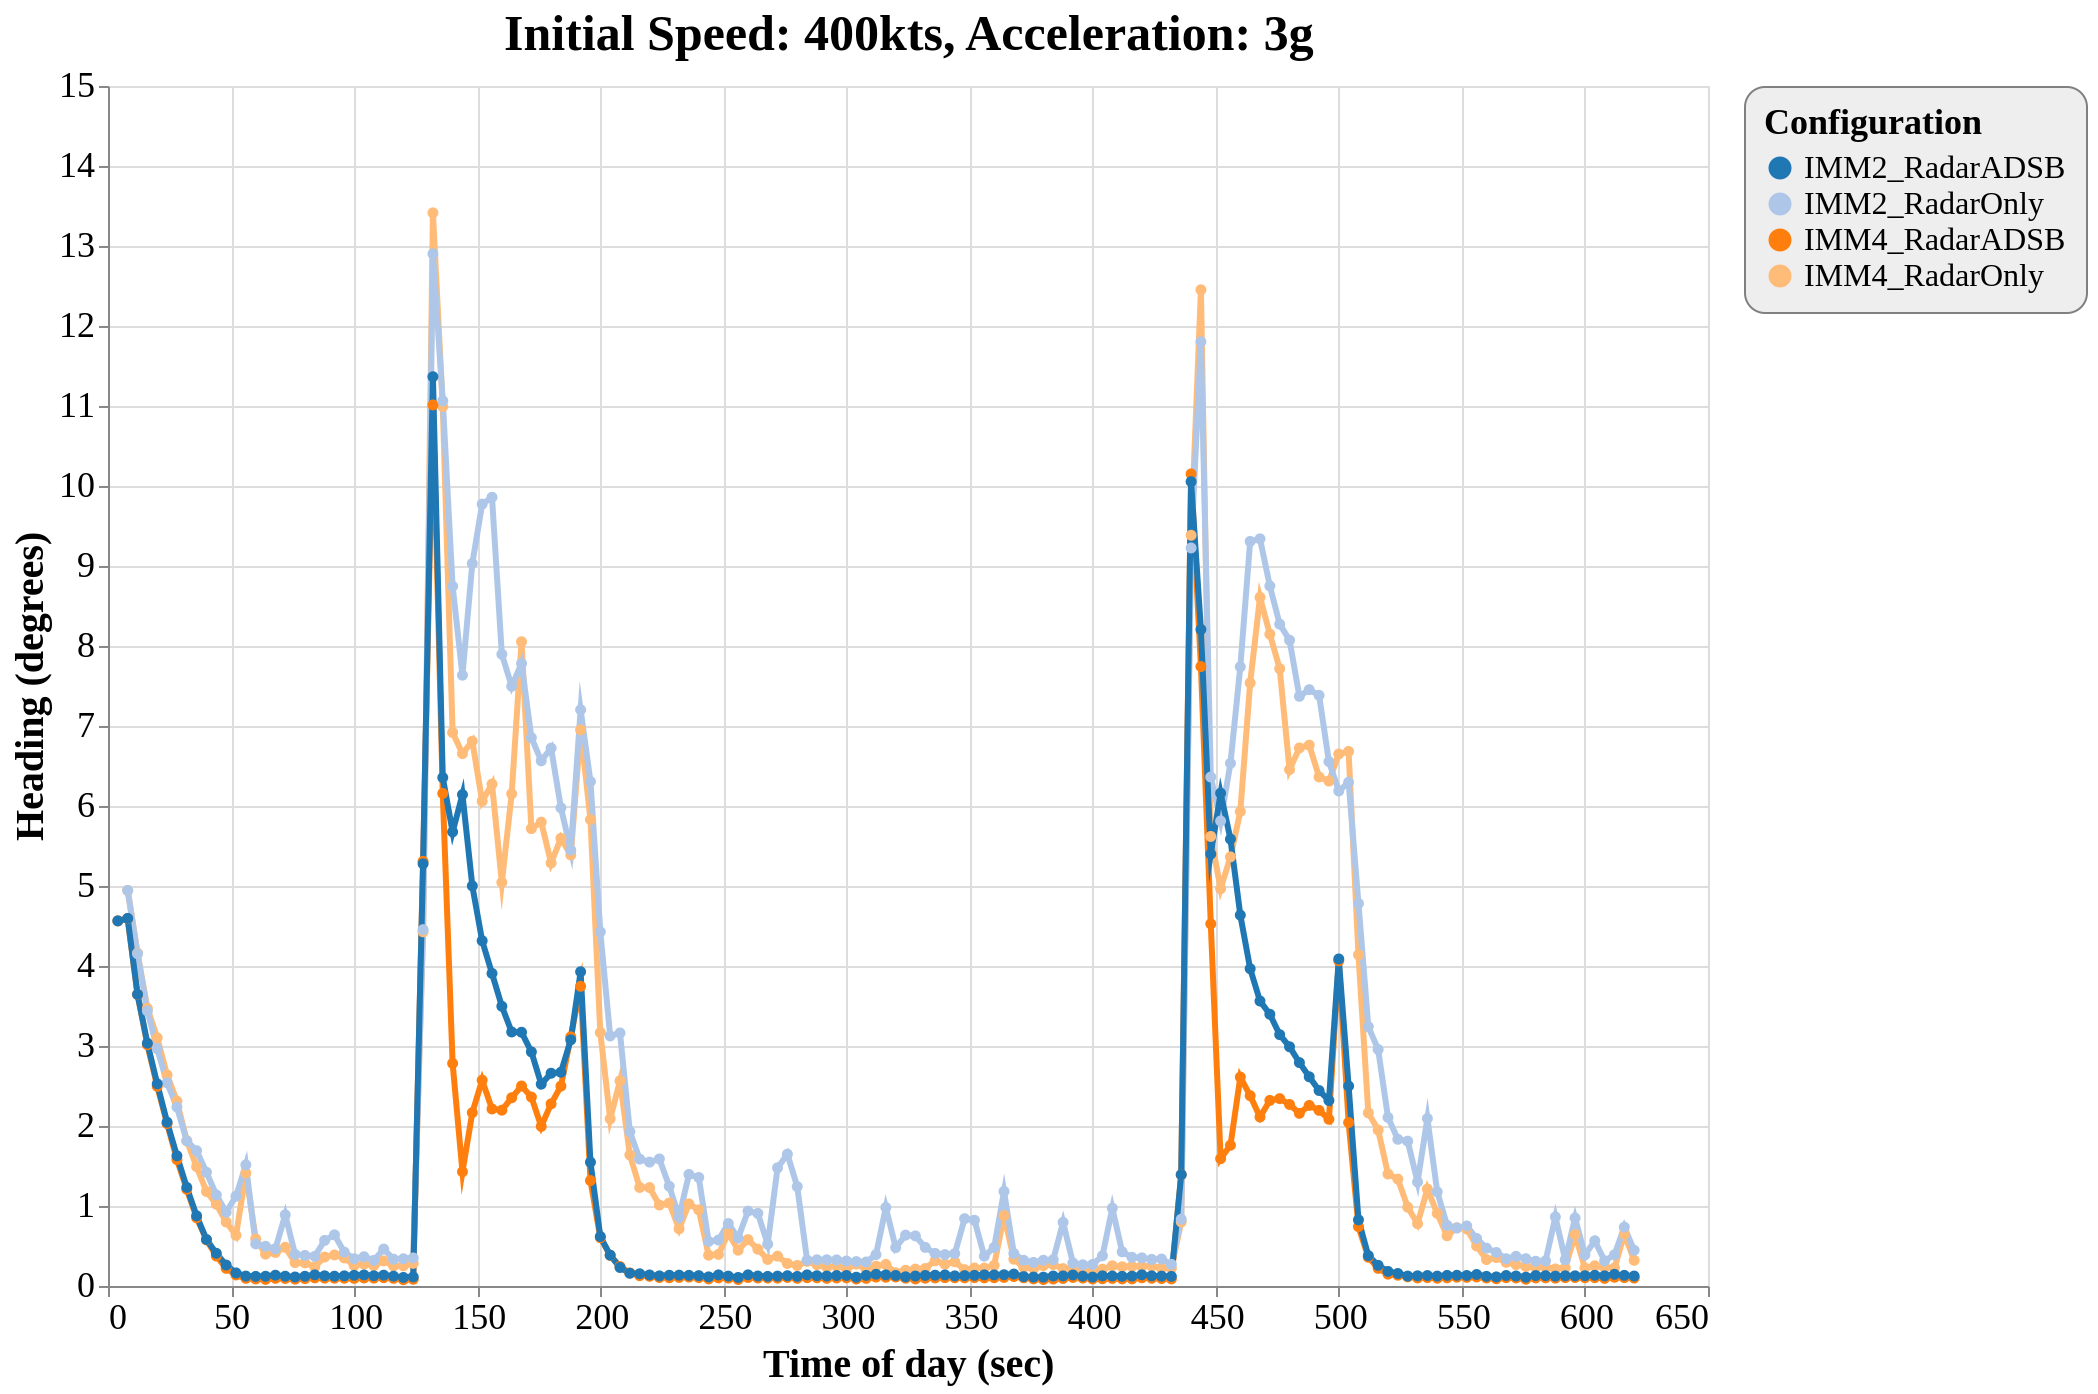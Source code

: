 {
  "config": {
    "view": {
      "continuousWidth": 800,
      "continuousHeight": 600
    },
    "axisX": {
      "labelFontSize": 18,
      "titleFontSize": 20
    },
    "axisY": {
      "labelFontSize": 18,
      "titleFontSize": 20
    },
    "font": "Times New Roman",
    "legend": {
      "cornerRadius": 10,
      "fillColor": "#EEEEEE",
      "labelFontSize": 16,
      "padding": 10,
      "strokeColor": "gray",
      "titleFontSize": 18
    },
    "title": {
      "fontSize": 25
    }
  },
  "data": {
    "name": "data-1691b61b5719d1aa3349b4973d9cec27"
  },
  "mark": {
    "type": "line",
    "point": true,
    "strokeWidth": 3
  },
  "encoding": {
    "color": {
      "type": "ordinal",
      "field": "config",
      "scale": {
        "scheme": "category20"
      },
      "title": "Configuration"
    },
    "x": {
      "type": "quantitative",
      "field": "time",
      "title": "Time of day (sec)"
    },
    "y": {
      "type": "quantitative",
      "field": "rmse_hdg",
      "scale": {
        "domain": [
          0,
          15
        ],
        "zero": false
      },
      "title": "Heading (degrees)"
    }
  },
  "selection": {
    "selector033": {
      "type": "interval",
      "bind": "scales",
      "encodings": [
        "x",
        "y"
      ]
    }
  },
  "title": "Initial Speed: 400kts, Acceleration: 3g",
  "$schema": "https://vega.github.io/schema/vega-lite/v4.8.1.json",
  "datasets": {
    "data-1691b61b5719d1aa3349b4973d9cec27": [
      {
        "scenario": "turns_new_14",
        "config": "IMM4_RadarOnly",
        "time": 8,
        "rmse_hdg": 4.944730473894352,
        "rmse_tr": 0.0
      },
      {
        "scenario": "turns_new_14",
        "config": "IMM4_RadarOnly",
        "time": 12,
        "rmse_hdg": 4.16152835737434,
        "rmse_tr": 0.0004531937945124
      },
      {
        "scenario": "turns_new_14",
        "config": "IMM4_RadarOnly",
        "time": 16,
        "rmse_hdg": 3.4712189261602813,
        "rmse_tr": 0.0036395398060743
      },
      {
        "scenario": "turns_new_14",
        "config": "IMM4_RadarOnly",
        "time": 20,
        "rmse_hdg": 3.1025778755229023,
        "rmse_tr": 0.0109483756705988
      },
      {
        "scenario": "turns_new_14",
        "config": "IMM4_RadarOnly",
        "time": 24,
        "rmse_hdg": 2.6376028223841144,
        "rmse_tr": 0.0165866113379338
      },
      {
        "scenario": "turns_new_14",
        "config": "IMM4_RadarOnly",
        "time": 28,
        "rmse_hdg": 2.311136531258096,
        "rmse_tr": 0.0250077773026679
      },
      {
        "scenario": "turns_new_14",
        "config": "IMM4_RadarOnly",
        "time": 32,
        "rmse_hdg": 1.8158315857551568,
        "rmse_tr": 0.0271863376813012
      },
      {
        "scenario": "turns_new_14",
        "config": "IMM4_RadarOnly",
        "time": 36,
        "rmse_hdg": 1.4913332960810606,
        "rmse_tr": 0.0212153667353238
      },
      {
        "scenario": "turns_new_14",
        "config": "IMM4_RadarOnly",
        "time": 40,
        "rmse_hdg": 1.1813425309530663,
        "rmse_tr": 0.015835408912895
      },
      {
        "scenario": "turns_new_14",
        "config": "IMM4_RadarOnly",
        "time": 44,
        "rmse_hdg": 1.022198980777481,
        "rmse_tr": 0.014487839003509
      },
      {
        "scenario": "turns_new_14",
        "config": "IMM4_RadarOnly",
        "time": 48,
        "rmse_hdg": 0.8003146311119961,
        "rmse_tr": 0.0108194148105202
      },
      {
        "scenario": "turns_new_14",
        "config": "IMM4_RadarOnly",
        "time": 52,
        "rmse_hdg": 0.6334268702857496,
        "rmse_tr": 0.022370494853713
      },
      {
        "scenario": "turns_new_14",
        "config": "IMM4_RadarOnly",
        "time": 56,
        "rmse_hdg": 1.4112051587207302,
        "rmse_tr": 0.0581914476213746
      },
      {
        "scenario": "turns_new_14",
        "config": "IMM4_RadarOnly",
        "time": 60,
        "rmse_hdg": 0.5880008886430744,
        "rmse_tr": 0.032311355491432
      },
      {
        "scenario": "turns_new_14",
        "config": "IMM4_RadarOnly",
        "time": 64,
        "rmse_hdg": 0.398596948757833,
        "rmse_tr": 0.0209908210160806
      },
      {
        "scenario": "turns_new_14",
        "config": "IMM4_RadarOnly",
        "time": 68,
        "rmse_hdg": 0.4191056730913957,
        "rmse_tr": 0.0150909388303911
      },
      {
        "scenario": "turns_new_14",
        "config": "IMM4_RadarOnly",
        "time": 72,
        "rmse_hdg": 0.4838049471540737,
        "rmse_tr": 0.0139858451852656
      },
      {
        "scenario": "turns_new_14",
        "config": "IMM4_RadarOnly",
        "time": 76,
        "rmse_hdg": 0.2920466912006882,
        "rmse_tr": 0.0140709596247699
      },
      {
        "scenario": "turns_new_14",
        "config": "IMM4_RadarOnly",
        "time": 80,
        "rmse_hdg": 0.2888654017686839,
        "rmse_tr": 0.0147400785362303
      },
      {
        "scenario": "turns_new_14",
        "config": "IMM4_RadarOnly",
        "time": 84,
        "rmse_hdg": 0.2414856420479598,
        "rmse_tr": 0.0123528710599367
      },
      {
        "scenario": "turns_new_14",
        "config": "IMM4_RadarOnly",
        "time": 88,
        "rmse_hdg": 0.3617201451600868,
        "rmse_tr": 0.0114306249606865
      },
      {
        "scenario": "turns_new_14",
        "config": "IMM4_RadarOnly",
        "time": 92,
        "rmse_hdg": 0.388272761992028,
        "rmse_tr": 0.0136298310731265
      },
      {
        "scenario": "turns_new_14",
        "config": "IMM4_RadarOnly",
        "time": 96,
        "rmse_hdg": 0.350179130915612,
        "rmse_tr": 0.0115264691699333
      },
      {
        "scenario": "turns_new_14",
        "config": "IMM4_RadarOnly",
        "time": 100,
        "rmse_hdg": 0.2576219082668391,
        "rmse_tr": 0.0124703330488486
      },
      {
        "scenario": "turns_new_14",
        "config": "IMM4_RadarOnly",
        "time": 104,
        "rmse_hdg": 0.2734670190833182,
        "rmse_tr": 0.0122705002114256
      },
      {
        "scenario": "turns_new_14",
        "config": "IMM4_RadarOnly",
        "time": 108,
        "rmse_hdg": 0.2556978997356122,
        "rmse_tr": 0.0102461950632581
      },
      {
        "scenario": "turns_new_14",
        "config": "IMM4_RadarOnly",
        "time": 112,
        "rmse_hdg": 0.3138216053747737,
        "rmse_tr": 0.0157330047988297
      },
      {
        "scenario": "turns_new_14",
        "config": "IMM4_RadarOnly",
        "time": 116,
        "rmse_hdg": 0.2508554469900003,
        "rmse_tr": 0.0132589071150747
      },
      {
        "scenario": "turns_new_14",
        "config": "IMM4_RadarOnly",
        "time": 120,
        "rmse_hdg": 0.2519886423275241,
        "rmse_tr": 0.0111283189547487
      },
      {
        "scenario": "turns_new_14",
        "config": "IMM4_RadarOnly",
        "time": 124,
        "rmse_hdg": 0.2829280917207517,
        "rmse_tr": 0.0138955394623293
      },
      {
        "scenario": "turns_new_14",
        "config": "IMM4_RadarOnly",
        "time": 128,
        "rmse_hdg": 4.427074003270646,
        "rmse_tr": 2.484470762819387
      },
      {
        "scenario": "turns_new_14",
        "config": "IMM4_RadarOnly",
        "time": 132,
        "rmse_hdg": 13.414326884590086,
        "rmse_tr": 2.928381909333052
      },
      {
        "scenario": "turns_new_14",
        "config": "IMM4_RadarOnly",
        "time": 136,
        "rmse_hdg": 10.992656916240344,
        "rmse_tr": 2.4541399817111764
      },
      {
        "scenario": "turns_new_14",
        "config": "IMM4_RadarOnly",
        "time": 140,
        "rmse_hdg": 6.918173469247376,
        "rmse_tr": 1.754604699995946
      },
      {
        "scenario": "turns_new_14",
        "config": "IMM4_RadarOnly",
        "time": 144,
        "rmse_hdg": 6.65462221279666,
        "rmse_tr": 1.088735554213853
      },
      {
        "scenario": "turns_new_14",
        "config": "IMM4_RadarOnly",
        "time": 148,
        "rmse_hdg": 6.809854515501418,
        "rmse_tr": 0.5987983968598841
      },
      {
        "scenario": "turns_new_14",
        "config": "IMM4_RadarOnly",
        "time": 152,
        "rmse_hdg": 6.05986788097105,
        "rmse_tr": 0.3658427292483201
      },
      {
        "scenario": "turns_new_14",
        "config": "IMM4_RadarOnly",
        "time": 156,
        "rmse_hdg": 6.273327324192048,
        "rmse_tr": 0.3933723416584066
      },
      {
        "scenario": "turns_new_14",
        "config": "IMM4_RadarOnly",
        "time": 160,
        "rmse_hdg": 5.045397178268524,
        "rmse_tr": 0.3869455118230472
      },
      {
        "scenario": "turns_new_14",
        "config": "IMM4_RadarOnly",
        "time": 164,
        "rmse_hdg": 6.152801487976549,
        "rmse_tr": 0.2978064499085654
      },
      {
        "scenario": "turns_new_14",
        "config": "IMM4_RadarOnly",
        "time": 168,
        "rmse_hdg": 8.05300178184282,
        "rmse_tr": 0.3591168348753774
      },
      {
        "scenario": "turns_new_14",
        "config": "IMM4_RadarOnly",
        "time": 172,
        "rmse_hdg": 5.718134902524999,
        "rmse_tr": 0.3235705217450639
      },
      {
        "scenario": "turns_new_14",
        "config": "IMM4_RadarOnly",
        "time": 176,
        "rmse_hdg": 5.798082969486779,
        "rmse_tr": 0.2590529641706769
      },
      {
        "scenario": "turns_new_14",
        "config": "IMM4_RadarOnly",
        "time": 180,
        "rmse_hdg": 5.287826663252937,
        "rmse_tr": 0.2229992152452559
      },
      {
        "scenario": "turns_new_14",
        "config": "IMM4_RadarOnly",
        "time": 184,
        "rmse_hdg": 5.596376944796517,
        "rmse_tr": 0.2748697253548791
      },
      {
        "scenario": "turns_new_14",
        "config": "IMM4_RadarOnly",
        "time": 188,
        "rmse_hdg": 5.388065221183508,
        "rmse_tr": 2.5405743636930893
      },
      {
        "scenario": "turns_new_14",
        "config": "IMM4_RadarOnly",
        "time": 192,
        "rmse_hdg": 6.95154712329618,
        "rmse_tr": 2.6689656117776885
      },
      {
        "scenario": "turns_new_14",
        "config": "IMM4_RadarOnly",
        "time": 196,
        "rmse_hdg": 5.830043160391912,
        "rmse_tr": 1.919874476143256
      },
      {
        "scenario": "turns_new_14",
        "config": "IMM4_RadarOnly",
        "time": 200,
        "rmse_hdg": 3.168049900323568,
        "rmse_tr": 1.251132765676939
      },
      {
        "scenario": "turns_new_14",
        "config": "IMM4_RadarOnly",
        "time": 204,
        "rmse_hdg": 2.0896133370327354,
        "rmse_tr": 0.7997954324255757
      },
      {
        "scenario": "turns_new_14",
        "config": "IMM4_RadarOnly",
        "time": 208,
        "rmse_hdg": 2.565094090342045,
        "rmse_tr": 0.5174329272360179
      },
      {
        "scenario": "turns_new_14",
        "config": "IMM4_RadarOnly",
        "time": 212,
        "rmse_hdg": 1.6386882299706174,
        "rmse_tr": 0.3401618254921088
      },
      {
        "scenario": "turns_new_14",
        "config": "IMM4_RadarOnly",
        "time": 216,
        "rmse_hdg": 1.231583992440136,
        "rmse_tr": 0.2319641891402167
      },
      {
        "scenario": "turns_new_14",
        "config": "IMM4_RadarOnly",
        "time": 220,
        "rmse_hdg": 1.230330116319177,
        "rmse_tr": 0.1678245161214002
      },
      {
        "scenario": "turns_new_14",
        "config": "IMM4_RadarOnly",
        "time": 224,
        "rmse_hdg": 1.012078732779487,
        "rmse_tr": 0.1120317905812467
      },
      {
        "scenario": "turns_new_14",
        "config": "IMM4_RadarOnly",
        "time": 228,
        "rmse_hdg": 1.0372356521857171,
        "rmse_tr": 0.0799298362039878
      },
      {
        "scenario": "turns_new_14",
        "config": "IMM4_RadarOnly",
        "time": 232,
        "rmse_hdg": 0.7149360766879775,
        "rmse_tr": 0.0647817712834791
      },
      {
        "scenario": "turns_new_14",
        "config": "IMM4_RadarOnly",
        "time": 236,
        "rmse_hdg": 1.026395235514653,
        "rmse_tr": 0.050572208678268
      },
      {
        "scenario": "turns_new_14",
        "config": "IMM4_RadarOnly",
        "time": 240,
        "rmse_hdg": 0.9515557056050716,
        "rmse_tr": 0.0638931261186787
      },
      {
        "scenario": "turns_new_14",
        "config": "IMM4_RadarOnly",
        "time": 244,
        "rmse_hdg": 0.385231261711715,
        "rmse_tr": 0.0367383623155006
      },
      {
        "scenario": "turns_new_14",
        "config": "IMM4_RadarOnly",
        "time": 248,
        "rmse_hdg": 0.3948252227527276,
        "rmse_tr": 0.0224119960114531
      },
      {
        "scenario": "turns_new_14",
        "config": "IMM4_RadarOnly",
        "time": 252,
        "rmse_hdg": 0.65944899194174,
        "rmse_tr": 0.0191138410299688
      },
      {
        "scenario": "turns_new_14",
        "config": "IMM4_RadarOnly",
        "time": 256,
        "rmse_hdg": 0.4474812551204921,
        "rmse_tr": 0.0165831636242748
      },
      {
        "scenario": "turns_new_14",
        "config": "IMM4_RadarOnly",
        "time": 260,
        "rmse_hdg": 0.5796586941301501,
        "rmse_tr": 0.0321757803376411
      },
      {
        "scenario": "turns_new_14",
        "config": "IMM4_RadarOnly",
        "time": 264,
        "rmse_hdg": 0.4602252412974248,
        "rmse_tr": 0.0223970168468116
      },
      {
        "scenario": "turns_new_14",
        "config": "IMM4_RadarOnly",
        "time": 268,
        "rmse_hdg": 0.3321460648620726,
        "rmse_tr": 0.0244128720008058
      },
      {
        "scenario": "turns_new_14",
        "config": "IMM4_RadarOnly",
        "time": 272,
        "rmse_hdg": 0.3729207844897156,
        "rmse_tr": 0.0233851912145612
      },
      {
        "scenario": "turns_new_14",
        "config": "IMM4_RadarOnly",
        "time": 276,
        "rmse_hdg": 0.2810745179047458,
        "rmse_tr": 0.0310464555762192
      },
      {
        "scenario": "turns_new_14",
        "config": "IMM4_RadarOnly",
        "time": 280,
        "rmse_hdg": 0.2565332766599641,
        "rmse_tr": 0.0389521011813313
      },
      {
        "scenario": "turns_new_14",
        "config": "IMM4_RadarOnly",
        "time": 284,
        "rmse_hdg": 0.3077128198291044,
        "rmse_tr": 0.0366318436037822
      },
      {
        "scenario": "turns_new_14",
        "config": "IMM4_RadarOnly",
        "time": 288,
        "rmse_hdg": 0.2670880679402146,
        "rmse_tr": 0.0180356853472759
      },
      {
        "scenario": "turns_new_14",
        "config": "IMM4_RadarOnly",
        "time": 292,
        "rmse_hdg": 0.236493559193103,
        "rmse_tr": 0.0120699619842352
      },
      {
        "scenario": "turns_new_14",
        "config": "IMM4_RadarOnly",
        "time": 296,
        "rmse_hdg": 0.2509039214077325,
        "rmse_tr": 0.0097544671627736
      },
      {
        "scenario": "turns_new_14",
        "config": "IMM4_RadarOnly",
        "time": 300,
        "rmse_hdg": 0.2135664287031674,
        "rmse_tr": 0.0088848135323384
      },
      {
        "scenario": "turns_new_14",
        "config": "IMM4_RadarOnly",
        "time": 304,
        "rmse_hdg": 0.2735888558932283,
        "rmse_tr": 0.0098784989436305
      },
      {
        "scenario": "turns_new_14",
        "config": "IMM4_RadarOnly",
        "time": 308,
        "rmse_hdg": 0.2091789505025139,
        "rmse_tr": 0.0104327409309985
      },
      {
        "scenario": "turns_new_14",
        "config": "IMM4_RadarOnly",
        "time": 312,
        "rmse_hdg": 0.2481000531310603,
        "rmse_tr": 0.0140740573719553
      },
      {
        "scenario": "turns_new_14",
        "config": "IMM4_RadarOnly",
        "time": 316,
        "rmse_hdg": 0.2697428532816992,
        "rmse_tr": 0.0189484213699662
      },
      {
        "scenario": "turns_new_14",
        "config": "IMM4_RadarOnly",
        "time": 320,
        "rmse_hdg": 0.1651713623706267,
        "rmse_tr": 0.0142050090004108
      },
      {
        "scenario": "turns_new_14",
        "config": "IMM4_RadarOnly",
        "time": 324,
        "rmse_hdg": 0.1964688270438856,
        "rmse_tr": 0.0126220166513844
      },
      {
        "scenario": "turns_new_14",
        "config": "IMM4_RadarOnly",
        "time": 328,
        "rmse_hdg": 0.2114082368853037,
        "rmse_tr": 0.0147204190736853
      },
      {
        "scenario": "turns_new_14",
        "config": "IMM4_RadarOnly",
        "time": 332,
        "rmse_hdg": 0.2182425819160951,
        "rmse_tr": 0.0110140580025806
      },
      {
        "scenario": "turns_new_14",
        "config": "IMM4_RadarOnly",
        "time": 336,
        "rmse_hdg": 0.3159842048253581,
        "rmse_tr": 0.0119866223367655
      },
      {
        "scenario": "turns_new_14",
        "config": "IMM4_RadarOnly",
        "time": 340,
        "rmse_hdg": 0.2733406776358384,
        "rmse_tr": 0.0109066397169782
      },
      {
        "scenario": "turns_new_14",
        "config": "IMM4_RadarOnly",
        "time": 344,
        "rmse_hdg": 0.302924872304784,
        "rmse_tr": 0.0121399233576837
      },
      {
        "scenario": "turns_new_14",
        "config": "IMM4_RadarOnly",
        "time": 348,
        "rmse_hdg": 0.2043334870084739,
        "rmse_tr": 0.0140295588576095
      },
      {
        "scenario": "turns_new_14",
        "config": "IMM4_RadarOnly",
        "time": 352,
        "rmse_hdg": 0.2248000060832796,
        "rmse_tr": 0.0152560538635382
      },
      {
        "scenario": "turns_new_14",
        "config": "IMM4_RadarOnly",
        "time": 356,
        "rmse_hdg": 0.224129232906995,
        "rmse_tr": 0.0115921937751979
      },
      {
        "scenario": "turns_new_14",
        "config": "IMM4_RadarOnly",
        "time": 360,
        "rmse_hdg": 0.2579006496657929,
        "rmse_tr": 0.0207805503899633
      },
      {
        "scenario": "turns_new_14",
        "config": "IMM4_RadarOnly",
        "time": 364,
        "rmse_hdg": 0.8806069748007888,
        "rmse_tr": 0.0370098727094015
      },
      {
        "scenario": "turns_new_14",
        "config": "IMM4_RadarOnly",
        "time": 368,
        "rmse_hdg": 0.3352623350949708,
        "rmse_tr": 0.0287391950710755
      },
      {
        "scenario": "turns_new_14",
        "config": "IMM4_RadarOnly",
        "time": 372,
        "rmse_hdg": 0.2342305786270511,
        "rmse_tr": 0.0123406637577555
      },
      {
        "scenario": "turns_new_14",
        "config": "IMM4_RadarOnly",
        "time": 376,
        "rmse_hdg": 0.218427891537809,
        "rmse_tr": 0.0161853366961253
      },
      {
        "scenario": "turns_new_14",
        "config": "IMM4_RadarOnly",
        "time": 380,
        "rmse_hdg": 0.2545129699089045,
        "rmse_tr": 0.0129926332403604
      },
      {
        "scenario": "turns_new_14",
        "config": "IMM4_RadarOnly",
        "time": 384,
        "rmse_hdg": 0.2675907466492583,
        "rmse_tr": 0.0123976773569146
      },
      {
        "scenario": "turns_new_14",
        "config": "IMM4_RadarOnly",
        "time": 388,
        "rmse_hdg": 0.2176551641744445,
        "rmse_tr": 0.0135023252399446
      },
      {
        "scenario": "turns_new_14",
        "config": "IMM4_RadarOnly",
        "time": 392,
        "rmse_hdg": 0.2142863599667418,
        "rmse_tr": 0.0106735734171609
      },
      {
        "scenario": "turns_new_14",
        "config": "IMM4_RadarOnly",
        "time": 396,
        "rmse_hdg": 0.1864309026998492,
        "rmse_tr": 0.0109265476910341
      },
      {
        "scenario": "turns_new_14",
        "config": "IMM4_RadarOnly",
        "time": 400,
        "rmse_hdg": 0.1915364375166036,
        "rmse_tr": 0.0080051707427568
      },
      {
        "scenario": "turns_new_14",
        "config": "IMM4_RadarOnly",
        "time": 404,
        "rmse_hdg": 0.2098600201805351,
        "rmse_tr": 0.0078924847665024
      },
      {
        "scenario": "turns_new_14",
        "config": "IMM4_RadarOnly",
        "time": 408,
        "rmse_hdg": 0.253037951952279,
        "rmse_tr": 0.016865561938079
      },
      {
        "scenario": "turns_new_14",
        "config": "IMM4_RadarOnly",
        "time": 412,
        "rmse_hdg": 0.2403873685461073,
        "rmse_tr": 0.0174184210336169
      },
      {
        "scenario": "turns_new_14",
        "config": "IMM4_RadarOnly",
        "time": 416,
        "rmse_hdg": 0.2452541269313508,
        "rmse_tr": 0.0132738013264058
      },
      {
        "scenario": "turns_new_14",
        "config": "IMM4_RadarOnly",
        "time": 420,
        "rmse_hdg": 0.2467617865682296,
        "rmse_tr": 0.0127038074661863
      },
      {
        "scenario": "turns_new_14",
        "config": "IMM4_RadarOnly",
        "time": 424,
        "rmse_hdg": 0.2491001045141591,
        "rmse_tr": 0.0102253024573763
      },
      {
        "scenario": "turns_new_14",
        "config": "IMM4_RadarOnly",
        "time": 428,
        "rmse_hdg": 0.2220360331117456,
        "rmse_tr": 0.011307091810154
      },
      {
        "scenario": "turns_new_14",
        "config": "IMM4_RadarOnly",
        "time": 432,
        "rmse_hdg": 0.2233058826842227,
        "rmse_tr": 0.0128037070332425
      },
      {
        "scenario": "turns_new_14",
        "config": "IMM4_RadarOnly",
        "time": 436,
        "rmse_hdg": 0.8014763217402924,
        "rmse_tr": 1.4222285980411893
      },
      {
        "scenario": "turns_new_14",
        "config": "IMM4_RadarOnly",
        "time": 440,
        "rmse_hdg": 9.384263035039377,
        "rmse_tr": 2.9897446943677317
      },
      {
        "scenario": "turns_new_14",
        "config": "IMM4_RadarOnly",
        "time": 444,
        "rmse_hdg": 12.452583749706372,
        "rmse_tr": 2.691064035619612
      },
      {
        "scenario": "turns_new_14",
        "config": "IMM4_RadarOnly",
        "time": 448,
        "rmse_hdg": 5.619118682691217,
        "rmse_tr": 1.9648878264226
      },
      {
        "scenario": "turns_new_14",
        "config": "IMM4_RadarOnly",
        "time": 452,
        "rmse_hdg": 4.966515907901901,
        "rmse_tr": 1.2198360594298097
      },
      {
        "scenario": "turns_new_14",
        "config": "IMM4_RadarOnly",
        "time": 456,
        "rmse_hdg": 5.363358263437375,
        "rmse_tr": 0.6448495326972176
      },
      {
        "scenario": "turns_new_14",
        "config": "IMM4_RadarOnly",
        "time": 460,
        "rmse_hdg": 5.930603763881045,
        "rmse_tr": 0.3494918765293408
      },
      {
        "scenario": "turns_new_14",
        "config": "IMM4_RadarOnly",
        "time": 464,
        "rmse_hdg": 7.538966547544827,
        "rmse_tr": 0.4446315305182871
      },
      {
        "scenario": "turns_new_14",
        "config": "IMM4_RadarOnly",
        "time": 468,
        "rmse_hdg": 8.608181496222594,
        "rmse_tr": 0.3908490347947657
      },
      {
        "scenario": "turns_new_14",
        "config": "IMM4_RadarOnly",
        "time": 472,
        "rmse_hdg": 8.148521153735125,
        "rmse_tr": 0.3592984392432327
      },
      {
        "scenario": "turns_new_14",
        "config": "IMM4_RadarOnly",
        "time": 476,
        "rmse_hdg": 7.71591714029266,
        "rmse_tr": 0.4305443576210357
      },
      {
        "scenario": "turns_new_14",
        "config": "IMM4_RadarOnly",
        "time": 480,
        "rmse_hdg": 6.454532086370189,
        "rmse_tr": 0.4026379106339168
      },
      {
        "scenario": "turns_new_14",
        "config": "IMM4_RadarOnly",
        "time": 484,
        "rmse_hdg": 6.725502816821043,
        "rmse_tr": 0.3284837985840449
      },
      {
        "scenario": "turns_new_14",
        "config": "IMM4_RadarOnly",
        "time": 488,
        "rmse_hdg": 6.76084215066049,
        "rmse_tr": 0.3286847264876016
      },
      {
        "scenario": "turns_new_14",
        "config": "IMM4_RadarOnly",
        "time": 492,
        "rmse_hdg": 6.363136350569851,
        "rmse_tr": 0.3111884495479796
      },
      {
        "scenario": "turns_new_14",
        "config": "IMM4_RadarOnly",
        "time": 496,
        "rmse_hdg": 6.311415470453817,
        "rmse_tr": 1.5610466218391927
      },
      {
        "scenario": "turns_new_14",
        "config": "IMM4_RadarOnly",
        "time": 500,
        "rmse_hdg": 6.649703853897392,
        "rmse_tr": 2.889981317740784
      },
      {
        "scenario": "turns_new_14",
        "config": "IMM4_RadarOnly",
        "time": 504,
        "rmse_hdg": 6.681977802903162,
        "rmse_tr": 2.2833634334976027
      },
      {
        "scenario": "turns_new_14",
        "config": "IMM4_RadarOnly",
        "time": 508,
        "rmse_hdg": 4.139235335984977,
        "rmse_tr": 1.550184949180796
      },
      {
        "scenario": "turns_new_14",
        "config": "IMM4_RadarOnly",
        "time": 512,
        "rmse_hdg": 2.164292299349788,
        "rmse_tr": 0.9916569388554518
      },
      {
        "scenario": "turns_new_14",
        "config": "IMM4_RadarOnly",
        "time": 516,
        "rmse_hdg": 1.949716010952489,
        "rmse_tr": 0.6640240691364458
      },
      {
        "scenario": "turns_new_14",
        "config": "IMM4_RadarOnly",
        "time": 520,
        "rmse_hdg": 1.39999445811711,
        "rmse_tr": 0.4633133669930998
      },
      {
        "scenario": "turns_new_14",
        "config": "IMM4_RadarOnly",
        "time": 524,
        "rmse_hdg": 1.3362901737913917,
        "rmse_tr": 0.3128545323195065
      },
      {
        "scenario": "turns_new_14",
        "config": "IMM4_RadarOnly",
        "time": 528,
        "rmse_hdg": 0.9852522163510016,
        "rmse_tr": 0.2198319787011187
      },
      {
        "scenario": "turns_new_14",
        "config": "IMM4_RadarOnly",
        "time": 532,
        "rmse_hdg": 0.7785517690833774,
        "rmse_tr": 0.1484072055375418
      },
      {
        "scenario": "turns_new_14",
        "config": "IMM4_RadarOnly",
        "time": 536,
        "rmse_hdg": 1.2118894777143208,
        "rmse_tr": 0.1152521195551166
      },
      {
        "scenario": "turns_new_14",
        "config": "IMM4_RadarOnly",
        "time": 540,
        "rmse_hdg": 0.9081132323984408,
        "rmse_tr": 0.083890578710774
      },
      {
        "scenario": "turns_new_14",
        "config": "IMM4_RadarOnly",
        "time": 544,
        "rmse_hdg": 0.6278678465942376,
        "rmse_tr": 0.0586818499043505
      },
      {
        "scenario": "turns_new_14",
        "config": "IMM4_RadarOnly",
        "time": 548,
        "rmse_hdg": 0.728492699279291,
        "rmse_tr": 0.0431421328753256
      },
      {
        "scenario": "turns_new_14",
        "config": "IMM4_RadarOnly",
        "time": 552,
        "rmse_hdg": 0.7129626234798982,
        "rmse_tr": 0.0323556910573959
      },
      {
        "scenario": "turns_new_14",
        "config": "IMM4_RadarOnly",
        "time": 556,
        "rmse_hdg": 0.5002453179703537,
        "rmse_tr": 0.0257146967754259
      },
      {
        "scenario": "turns_new_14",
        "config": "IMM4_RadarOnly",
        "time": 560,
        "rmse_hdg": 0.3304673896955243,
        "rmse_tr": 0.0184769798021401
      },
      {
        "scenario": "turns_new_14",
        "config": "IMM4_RadarOnly",
        "time": 564,
        "rmse_hdg": 0.3553507656762071,
        "rmse_tr": 0.0137998278974775
      },
      {
        "scenario": "turns_new_14",
        "config": "IMM4_RadarOnly",
        "time": 568,
        "rmse_hdg": 0.2964371771556324,
        "rmse_tr": 0.0090720449734334
      },
      {
        "scenario": "turns_new_14",
        "config": "IMM4_RadarOnly",
        "time": 572,
        "rmse_hdg": 0.2683035163010434,
        "rmse_tr": 0.0104506514487126
      },
      {
        "scenario": "turns_new_14",
        "config": "IMM4_RadarOnly",
        "time": 576,
        "rmse_hdg": 0.2442057343265433,
        "rmse_tr": 0.0116334919776144
      },
      {
        "scenario": "turns_new_14",
        "config": "IMM4_RadarOnly",
        "time": 580,
        "rmse_hdg": 0.2336896089545559,
        "rmse_tr": 0.0087609502909216
      },
      {
        "scenario": "turns_new_14",
        "config": "IMM4_RadarOnly",
        "time": 584,
        "rmse_hdg": 0.2361641468841199,
        "rmse_tr": 0.0107139177796002
      },
      {
        "scenario": "turns_new_14",
        "config": "IMM4_RadarOnly",
        "time": 588,
        "rmse_hdg": 0.2132073903605315,
        "rmse_tr": 0.0138803677435308
      },
      {
        "scenario": "turns_new_14",
        "config": "IMM4_RadarOnly",
        "time": 592,
        "rmse_hdg": 0.2275746996096868,
        "rmse_tr": 0.0154423633348608
      },
      {
        "scenario": "turns_new_14",
        "config": "IMM4_RadarOnly",
        "time": 596,
        "rmse_hdg": 0.6427846693470072,
        "rmse_tr": 0.0364086145453895
      },
      {
        "scenario": "turns_new_14",
        "config": "IMM4_RadarOnly",
        "time": 600,
        "rmse_hdg": 0.2244312130016,
        "rmse_tr": 0.0280913759970102
      },
      {
        "scenario": "turns_new_14",
        "config": "IMM4_RadarOnly",
        "time": 604,
        "rmse_hdg": 0.2530187490976866,
        "rmse_tr": 0.0170415680621475
      },
      {
        "scenario": "turns_new_14",
        "config": "IMM4_RadarOnly",
        "time": 608,
        "rmse_hdg": 0.2332713382337815,
        "rmse_tr": 0.0166412657011998
      },
      {
        "scenario": "turns_new_14",
        "config": "IMM4_RadarOnly",
        "time": 612,
        "rmse_hdg": 0.2249888886145273,
        "rmse_tr": 0.0141824508828156
      },
      {
        "scenario": "turns_new_14",
        "config": "IMM4_RadarOnly",
        "time": 616,
        "rmse_hdg": 0.6485703881515841,
        "rmse_tr": 0.016632881347965
      },
      {
        "scenario": "turns_new_14",
        "config": "IMM4_RadarOnly",
        "time": 620,
        "rmse_hdg": 0.3209776731591561,
        "rmse_tr": 0.0175350054652591
      },
      {
        "scenario": "turns_new_14",
        "config": "IMM4_RadarADSB",
        "time": 4,
        "rmse_hdg": 4.563639351683194,
        "rmse_tr": 0.0
      },
      {
        "scenario": "turns_new_14",
        "config": "IMM4_RadarADSB",
        "time": 8,
        "rmse_hdg": 4.592269239685262,
        "rmse_tr": 0.0001899538739452
      },
      {
        "scenario": "turns_new_14",
        "config": "IMM4_RadarADSB",
        "time": 12,
        "rmse_hdg": 3.6439909353219937,
        "rmse_tr": 0.0018596906643548
      },
      {
        "scenario": "turns_new_14",
        "config": "IMM4_RadarADSB",
        "time": 16,
        "rmse_hdg": 3.015846589293759,
        "rmse_tr": 0.0061502800157753
      },
      {
        "scenario": "turns_new_14",
        "config": "IMM4_RadarADSB",
        "time": 20,
        "rmse_hdg": 2.495690797195248,
        "rmse_tr": 0.0112108160932351
      },
      {
        "scenario": "turns_new_14",
        "config": "IMM4_RadarADSB",
        "time": 24,
        "rmse_hdg": 2.0304818778671105,
        "rmse_tr": 0.0139078234882229
      },
      {
        "scenario": "turns_new_14",
        "config": "IMM4_RadarADSB",
        "time": 28,
        "rmse_hdg": 1.5801850618586932,
        "rmse_tr": 0.0103976435172626
      },
      {
        "scenario": "turns_new_14",
        "config": "IMM4_RadarADSB",
        "time": 32,
        "rmse_hdg": 1.2087677879631766,
        "rmse_tr": 0.0072432705971887
      },
      {
        "scenario": "turns_new_14",
        "config": "IMM4_RadarADSB",
        "time": 36,
        "rmse_hdg": 0.8534196384927407,
        "rmse_tr": 0.0063778883901696
      },
      {
        "scenario": "turns_new_14",
        "config": "IMM4_RadarADSB",
        "time": 40,
        "rmse_hdg": 0.5770377679751842,
        "rmse_tr": 0.0050858425449991
      },
      {
        "scenario": "turns_new_14",
        "config": "IMM4_RadarADSB",
        "time": 44,
        "rmse_hdg": 0.3745370230716527,
        "rmse_tr": 0.0058874847825043
      },
      {
        "scenario": "turns_new_14",
        "config": "IMM4_RadarADSB",
        "time": 48,
        "rmse_hdg": 0.2209419844700582,
        "rmse_tr": 0.0039545894135127
      },
      {
        "scenario": "turns_new_14",
        "config": "IMM4_RadarADSB",
        "time": 52,
        "rmse_hdg": 0.1378540050490901,
        "rmse_tr": 0.003443194746469
      },
      {
        "scenario": "turns_new_14",
        "config": "IMM4_RadarADSB",
        "time": 56,
        "rmse_hdg": 0.0959086349484168,
        "rmse_tr": 0.0040648538485185
      },
      {
        "scenario": "turns_new_14",
        "config": "IMM4_RadarADSB",
        "time": 60,
        "rmse_hdg": 0.0879099798484906,
        "rmse_tr": 0.0042630848461018
      },
      {
        "scenario": "turns_new_14",
        "config": "IMM4_RadarADSB",
        "time": 64,
        "rmse_hdg": 0.082697469570442,
        "rmse_tr": 0.0041920173430448
      },
      {
        "scenario": "turns_new_14",
        "config": "IMM4_RadarADSB",
        "time": 68,
        "rmse_hdg": 0.0958824149675006,
        "rmse_tr": 0.0039831284814828
      },
      {
        "scenario": "turns_new_14",
        "config": "IMM4_RadarADSB",
        "time": 72,
        "rmse_hdg": 0.0939735839625085,
        "rmse_tr": 0.0034781719696966
      },
      {
        "scenario": "turns_new_14",
        "config": "IMM4_RadarADSB",
        "time": 76,
        "rmse_hdg": 0.0858945959879763,
        "rmse_tr": 0.0039012898258519
      },
      {
        "scenario": "turns_new_14",
        "config": "IMM4_RadarADSB",
        "time": 80,
        "rmse_hdg": 0.0922787109877864,
        "rmse_tr": 0.0039389184264092
      },
      {
        "scenario": "turns_new_14",
        "config": "IMM4_RadarADSB",
        "time": 84,
        "rmse_hdg": 0.1014797351492538,
        "rmse_tr": 0.0047449548231033
      },
      {
        "scenario": "turns_new_14",
        "config": "IMM4_RadarADSB",
        "time": 88,
        "rmse_hdg": 0.0984036672779329,
        "rmse_tr": 0.0046187027248656
      },
      {
        "scenario": "turns_new_14",
        "config": "IMM4_RadarADSB",
        "time": 92,
        "rmse_hdg": 0.097725690373648,
        "rmse_tr": 0.004248905595299
      },
      {
        "scenario": "turns_new_14",
        "config": "IMM4_RadarADSB",
        "time": 96,
        "rmse_hdg": 0.0973396116696591,
        "rmse_tr": 0.004223815488862
      },
      {
        "scenario": "turns_new_14",
        "config": "IMM4_RadarADSB",
        "time": 100,
        "rmse_hdg": 0.0953891694878882,
        "rmse_tr": 0.0042813760952387
      },
      {
        "scenario": "turns_new_14",
        "config": "IMM4_RadarADSB",
        "time": 104,
        "rmse_hdg": 0.1002754826156075,
        "rmse_tr": 0.0042431726463323
      },
      {
        "scenario": "turns_new_14",
        "config": "IMM4_RadarADSB",
        "time": 108,
        "rmse_hdg": 0.098571558784762,
        "rmse_tr": 0.0036597032219779
      },
      {
        "scenario": "turns_new_14",
        "config": "IMM4_RadarADSB",
        "time": 112,
        "rmse_hdg": 0.1039405956131355,
        "rmse_tr": 0.0041602256193201
      },
      {
        "scenario": "turns_new_14",
        "config": "IMM4_RadarADSB",
        "time": 116,
        "rmse_hdg": 0.0955428568758546,
        "rmse_tr": 0.0038265887223478
      },
      {
        "scenario": "turns_new_14",
        "config": "IMM4_RadarADSB",
        "time": 120,
        "rmse_hdg": 0.0789331032115725,
        "rmse_tr": 0.0044918006736636
      },
      {
        "scenario": "turns_new_14",
        "config": "IMM4_RadarADSB",
        "time": 124,
        "rmse_hdg": 0.0842447546342534,
        "rmse_tr": 0.0050026701334337
      },
      {
        "scenario": "turns_new_14",
        "config": "IMM4_RadarADSB",
        "time": 128,
        "rmse_hdg": 5.308485534509314,
        "rmse_tr": 2.569606788518921
      },
      {
        "scenario": "turns_new_14",
        "config": "IMM4_RadarADSB",
        "time": 132,
        "rmse_hdg": 11.013317153202388,
        "rmse_tr": 2.675688443499564
      },
      {
        "scenario": "turns_new_14",
        "config": "IMM4_RadarADSB",
        "time": 136,
        "rmse_hdg": 6.15698768619651,
        "rmse_tr": 1.5246978565113505
      },
      {
        "scenario": "turns_new_14",
        "config": "IMM4_RadarADSB",
        "time": 140,
        "rmse_hdg": 2.782472639465308,
        "rmse_tr": 0.3496991470959342
      },
      {
        "scenario": "turns_new_14",
        "config": "IMM4_RadarADSB",
        "time": 144,
        "rmse_hdg": 1.4283327966658366,
        "rmse_tr": 0.2786304906928709
      },
      {
        "scenario": "turns_new_14",
        "config": "IMM4_RadarADSB",
        "time": 148,
        "rmse_hdg": 2.167149079995508,
        "rmse_tr": 0.1865466255990391
      },
      {
        "scenario": "turns_new_14",
        "config": "IMM4_RadarADSB",
        "time": 152,
        "rmse_hdg": 2.57216009426668,
        "rmse_tr": 0.0953671531105184
      },
      {
        "scenario": "turns_new_14",
        "config": "IMM4_RadarADSB",
        "time": 156,
        "rmse_hdg": 2.2128614827538,
        "rmse_tr": 0.085773108076963
      },
      {
        "scenario": "turns_new_14",
        "config": "IMM4_RadarADSB",
        "time": 160,
        "rmse_hdg": 2.197675112292349,
        "rmse_tr": 0.0810641059858139
      },
      {
        "scenario": "turns_new_14",
        "config": "IMM4_RadarADSB",
        "time": 164,
        "rmse_hdg": 2.353338201178276,
        "rmse_tr": 0.1017280556803284
      },
      {
        "scenario": "turns_new_14",
        "config": "IMM4_RadarADSB",
        "time": 168,
        "rmse_hdg": 2.4998885551072023,
        "rmse_tr": 0.1304931945983314
      },
      {
        "scenario": "turns_new_14",
        "config": "IMM4_RadarADSB",
        "time": 172,
        "rmse_hdg": 2.361653522948152,
        "rmse_tr": 0.1097763640004882
      },
      {
        "scenario": "turns_new_14",
        "config": "IMM4_RadarADSB",
        "time": 176,
        "rmse_hdg": 1.9952418262852885,
        "rmse_tr": 0.1100414121990166
      },
      {
        "scenario": "turns_new_14",
        "config": "IMM4_RadarADSB",
        "time": 180,
        "rmse_hdg": 2.276821881530787,
        "rmse_tr": 0.1050295310439132
      },
      {
        "scenario": "turns_new_14",
        "config": "IMM4_RadarADSB",
        "time": 184,
        "rmse_hdg": 2.498843590519105,
        "rmse_tr": 0.1086887502812042
      },
      {
        "scenario": "turns_new_14",
        "config": "IMM4_RadarADSB",
        "time": 188,
        "rmse_hdg": 3.114468133594338,
        "rmse_tr": 2.5471933189234486
      },
      {
        "scenario": "turns_new_14",
        "config": "IMM4_RadarADSB",
        "time": 192,
        "rmse_hdg": 3.746056345148273,
        "rmse_tr": 1.959222420824859
      },
      {
        "scenario": "turns_new_14",
        "config": "IMM4_RadarADSB",
        "time": 196,
        "rmse_hdg": 1.31807407876357,
        "rmse_tr": 0.7220168361518635
      },
      {
        "scenario": "turns_new_14",
        "config": "IMM4_RadarADSB",
        "time": 200,
        "rmse_hdg": 0.6042196342884156,
        "rmse_tr": 0.2453686364084033
      },
      {
        "scenario": "turns_new_14",
        "config": "IMM4_RadarADSB",
        "time": 204,
        "rmse_hdg": 0.383600550985071,
        "rmse_tr": 0.0808116164030828
      },
      {
        "scenario": "turns_new_14",
        "config": "IMM4_RadarADSB",
        "time": 208,
        "rmse_hdg": 0.2434823357016736,
        "rmse_tr": 0.0255791305215598
      },
      {
        "scenario": "turns_new_14",
        "config": "IMM4_RadarADSB",
        "time": 212,
        "rmse_hdg": 0.1626629879502488,
        "rmse_tr": 0.0098508500977785
      },
      {
        "scenario": "turns_new_14",
        "config": "IMM4_RadarADSB",
        "time": 216,
        "rmse_hdg": 0.1289415601190151,
        "rmse_tr": 0.0086787487008407
      },
      {
        "scenario": "turns_new_14",
        "config": "IMM4_RadarADSB",
        "time": 220,
        "rmse_hdg": 0.1211963072524951,
        "rmse_tr": 0.005228147799342
      },
      {
        "scenario": "turns_new_14",
        "config": "IMM4_RadarADSB",
        "time": 224,
        "rmse_hdg": 0.1053228428906466,
        "rmse_tr": 0.0053832071995313
      },
      {
        "scenario": "turns_new_14",
        "config": "IMM4_RadarADSB",
        "time": 228,
        "rmse_hdg": 0.1033079085146016,
        "rmse_tr": 0.0054530408903726
      },
      {
        "scenario": "turns_new_14",
        "config": "IMM4_RadarADSB",
        "time": 232,
        "rmse_hdg": 0.1071419336179527,
        "rmse_tr": 0.0047522753720845
      },
      {
        "scenario": "turns_new_14",
        "config": "IMM4_RadarADSB",
        "time": 236,
        "rmse_hdg": 0.1112388155010381,
        "rmse_tr": 0.0051305487878196
      },
      {
        "scenario": "turns_new_14",
        "config": "IMM4_RadarADSB",
        "time": 240,
        "rmse_hdg": 0.105172233684419,
        "rmse_tr": 0.004705946302219
      },
      {
        "scenario": "turns_new_14",
        "config": "IMM4_RadarADSB",
        "time": 244,
        "rmse_hdg": 0.0886410219324583,
        "rmse_tr": 0.0043020209919739
      },
      {
        "scenario": "turns_new_14",
        "config": "IMM4_RadarADSB",
        "time": 248,
        "rmse_hdg": 0.1017547898974815,
        "rmse_tr": 0.0046368326895958
      },
      {
        "scenario": "turns_new_14",
        "config": "IMM4_RadarADSB",
        "time": 252,
        "rmse_hdg": 0.0984710704935094,
        "rmse_tr": 0.0037647640398651
      },
      {
        "scenario": "turns_new_14",
        "config": "IMM4_RadarADSB",
        "time": 256,
        "rmse_hdg": 0.0808579385745732,
        "rmse_tr": 0.0036895744336654
      },
      {
        "scenario": "turns_new_14",
        "config": "IMM4_RadarADSB",
        "time": 260,
        "rmse_hdg": 0.1062145868585778,
        "rmse_tr": 0.0043493447782395
      },
      {
        "scenario": "turns_new_14",
        "config": "IMM4_RadarADSB",
        "time": 264,
        "rmse_hdg": 0.0998411436645938,
        "rmse_tr": 0.0040322666830425
      },
      {
        "scenario": "turns_new_14",
        "config": "IMM4_RadarADSB",
        "time": 268,
        "rmse_hdg": 0.0992706320373395,
        "rmse_tr": 0.0041490176941159
      },
      {
        "scenario": "turns_new_14",
        "config": "IMM4_RadarADSB",
        "time": 272,
        "rmse_hdg": 0.0983718386203091,
        "rmse_tr": 0.0038717162002661
      },
      {
        "scenario": "turns_new_14",
        "config": "IMM4_RadarADSB",
        "time": 276,
        "rmse_hdg": 0.1065476962470905,
        "rmse_tr": 0.0040441732925999
      },
      {
        "scenario": "turns_new_14",
        "config": "IMM4_RadarADSB",
        "time": 280,
        "rmse_hdg": 0.0955261042493618,
        "rmse_tr": 0.0037586115632345
      },
      {
        "scenario": "turns_new_14",
        "config": "IMM4_RadarADSB",
        "time": 284,
        "rmse_hdg": 0.1038870702469077,
        "rmse_tr": 0.0046795438710542
      },
      {
        "scenario": "turns_new_14",
        "config": "IMM4_RadarADSB",
        "time": 288,
        "rmse_hdg": 0.1030609649673447,
        "rmse_tr": 0.0033888650386228
      },
      {
        "scenario": "turns_new_14",
        "config": "IMM4_RadarADSB",
        "time": 292,
        "rmse_hdg": 0.0955428568758524,
        "rmse_tr": 0.0052415318610116
      },
      {
        "scenario": "turns_new_14",
        "config": "IMM4_RadarADSB",
        "time": 296,
        "rmse_hdg": 0.1006242346209901,
        "rmse_tr": 0.0048719987930773
      },
      {
        "scenario": "turns_new_14",
        "config": "IMM4_RadarADSB",
        "time": 300,
        "rmse_hdg": 0.1023988993651533,
        "rmse_tr": 0.0045074327155859
      },
      {
        "scenario": "turns_new_14",
        "config": "IMM4_RadarADSB",
        "time": 304,
        "rmse_hdg": 0.0868470774446745,
        "rmse_tr": 0.0039170461797116
      },
      {
        "scenario": "turns_new_14",
        "config": "IMM4_RadarADSB",
        "time": 308,
        "rmse_hdg": 0.0953683487915124,
        "rmse_tr": 0.0042553230653199
      },
      {
        "scenario": "turns_new_14",
        "config": "IMM4_RadarADSB",
        "time": 312,
        "rmse_hdg": 0.1115375942031879,
        "rmse_tr": 0.0041647690917146
      },
      {
        "scenario": "turns_new_14",
        "config": "IMM4_RadarADSB",
        "time": 316,
        "rmse_hdg": 0.1094498437307375,
        "rmse_tr": 0.0045055927305581
      },
      {
        "scenario": "turns_new_14",
        "config": "IMM4_RadarADSB",
        "time": 320,
        "rmse_hdg": 0.112287065564862,
        "rmse_tr": 0.0041910915579601
      },
      {
        "scenario": "turns_new_14",
        "config": "IMM4_RadarADSB",
        "time": 324,
        "rmse_hdg": 0.0978918408244522,
        "rmse_tr": 0.0038365430402903
      },
      {
        "scenario": "turns_new_14",
        "config": "IMM4_RadarADSB",
        "time": 328,
        "rmse_hdg": 0.0883982037387777,
        "rmse_tr": 0.0045271704990283
      },
      {
        "scenario": "turns_new_14",
        "config": "IMM4_RadarADSB",
        "time": 332,
        "rmse_hdg": 0.0980433577556374,
        "rmse_tr": 0.0043363254893976
      },
      {
        "scenario": "turns_new_14",
        "config": "IMM4_RadarADSB",
        "time": 336,
        "rmse_hdg": 0.1009721267002455,
        "rmse_tr": 0.0037578970347066
      },
      {
        "scenario": "turns_new_14",
        "config": "IMM4_RadarADSB",
        "time": 340,
        "rmse_hdg": 0.1042610683350724,
        "rmse_tr": 0.0042635296627542
      },
      {
        "scenario": "turns_new_14",
        "config": "IMM4_RadarADSB",
        "time": 344,
        "rmse_hdg": 0.1034438065715499,
        "rmse_tr": 0.0039279299306852
      },
      {
        "scenario": "turns_new_14",
        "config": "IMM4_RadarADSB",
        "time": 348,
        "rmse_hdg": 0.1026674991641232,
        "rmse_tr": 0.0041825351164096
      },
      {
        "scenario": "turns_new_14",
        "config": "IMM4_RadarADSB",
        "time": 352,
        "rmse_hdg": 0.1044280361010696,
        "rmse_tr": 0.0043426900712823
      },
      {
        "scenario": "turns_new_14",
        "config": "IMM4_RadarADSB",
        "time": 356,
        "rmse_hdg": 0.1019441777867442,
        "rmse_tr": 0.0058334130397484
      },
      {
        "scenario": "turns_new_14",
        "config": "IMM4_RadarADSB",
        "time": 360,
        "rmse_hdg": 0.1036481871933305,
        "rmse_tr": 0.0050533610280931
      },
      {
        "scenario": "turns_new_14",
        "config": "IMM4_RadarADSB",
        "time": 364,
        "rmse_hdg": 0.1071514075904138,
        "rmse_tr": 0.0043652086364374
      },
      {
        "scenario": "turns_new_14",
        "config": "IMM4_RadarADSB",
        "time": 368,
        "rmse_hdg": 0.1179036124537876,
        "rmse_tr": 0.0041569219381653
      },
      {
        "scenario": "turns_new_14",
        "config": "IMM4_RadarADSB",
        "time": 372,
        "rmse_hdg": 0.1019542585986227,
        "rmse_tr": 0.0034485879169146
      },
      {
        "scenario": "turns_new_14",
        "config": "IMM4_RadarADSB",
        "time": 376,
        "rmse_hdg": 0.0886936548867941,
        "rmse_tr": 0.0038025661338698
      },
      {
        "scenario": "turns_new_14",
        "config": "IMM4_RadarADSB",
        "time": 380,
        "rmse_hdg": 0.0809898440467034,
        "rmse_tr": 0.0037977497581866
      },
      {
        "scenario": "turns_new_14",
        "config": "IMM4_RadarADSB",
        "time": 384,
        "rmse_hdg": 0.0874309100825016,
        "rmse_tr": 0.0037386083545915
      },
      {
        "scenario": "turns_new_14",
        "config": "IMM4_RadarADSB",
        "time": 388,
        "rmse_hdg": 0.0940350604433927,
        "rmse_tr": 0.003463134774902
      },
      {
        "scenario": "turns_new_14",
        "config": "IMM4_RadarADSB",
        "time": 392,
        "rmse_hdg": 0.1067707825203139,
        "rmse_tr": 0.0038745609070218
      },
      {
        "scenario": "turns_new_14",
        "config": "IMM4_RadarADSB",
        "time": 396,
        "rmse_hdg": 0.0990582615683955,
        "rmse_tr": 0.004089757065238
      },
      {
        "scenario": "turns_new_14",
        "config": "IMM4_RadarADSB",
        "time": 400,
        "rmse_hdg": 0.0880145584548364,
        "rmse_tr": 0.0042524478244888
      },
      {
        "scenario": "turns_new_14",
        "config": "IMM4_RadarADSB",
        "time": 404,
        "rmse_hdg": 0.0911163780961834,
        "rmse_tr": 0.0044711720287129
      },
      {
        "scenario": "turns_new_14",
        "config": "IMM4_RadarADSB",
        "time": 408,
        "rmse_hdg": 0.0942583656681604,
        "rmse_tr": 0.0039792723141888
      },
      {
        "scenario": "turns_new_14",
        "config": "IMM4_RadarADSB",
        "time": 412,
        "rmse_hdg": 0.0890083838816072,
        "rmse_tr": 0.0041618180502375
      },
      {
        "scenario": "turns_new_14",
        "config": "IMM4_RadarADSB",
        "time": 416,
        "rmse_hdg": 0.08878490085983,
        "rmse_tr": 0.004074213580673
      },
      {
        "scenario": "turns_new_14",
        "config": "IMM4_RadarADSB",
        "time": 420,
        "rmse_hdg": 0.1028708287485187,
        "rmse_tr": 0.0040299840700601
      },
      {
        "scenario": "turns_new_14",
        "config": "IMM4_RadarADSB",
        "time": 424,
        "rmse_hdg": 0.096795401983778,
        "rmse_tr": 0.0040599531788238
      },
      {
        "scenario": "turns_new_14",
        "config": "IMM4_RadarADSB",
        "time": 428,
        "rmse_hdg": 0.092982622167145,
        "rmse_tr": 0.0037108710922535
      },
      {
        "scenario": "turns_new_14",
        "config": "IMM4_RadarADSB",
        "time": 432,
        "rmse_hdg": 0.0886054833349401,
        "rmse_tr": 0.0038712188524709
      },
      {
        "scenario": "turns_new_14",
        "config": "IMM4_RadarADSB",
        "time": 436,
        "rmse_hdg": 1.3912783891514575,
        "rmse_tr": 1.5071541373366069
      },
      {
        "scenario": "turns_new_14",
        "config": "IMM4_RadarADSB",
        "time": 440,
        "rmse_hdg": 10.151174508096677,
        "rmse_tr": 2.9376215390989686
      },
      {
        "scenario": "turns_new_14",
        "config": "IMM4_RadarADSB",
        "time": 444,
        "rmse_hdg": 7.742886201641627,
        "rmse_tr": 2.138841839376611
      },
      {
        "scenario": "turns_new_14",
        "config": "IMM4_RadarADSB",
        "time": 448,
        "rmse_hdg": 4.526805165326835,
        "rmse_tr": 0.8712434423399888
      },
      {
        "scenario": "turns_new_14",
        "config": "IMM4_RadarADSB",
        "time": 452,
        "rmse_hdg": 1.5916813802393417,
        "rmse_tr": 0.2264570254527328
      },
      {
        "scenario": "turns_new_14",
        "config": "IMM4_RadarADSB",
        "time": 456,
        "rmse_hdg": 1.7599159016848318,
        "rmse_tr": 0.2473261262529147
      },
      {
        "scenario": "turns_new_14",
        "config": "IMM4_RadarADSB",
        "time": 460,
        "rmse_hdg": 2.6116548916232007,
        "rmse_tr": 0.1370510996274415
      },
      {
        "scenario": "turns_new_14",
        "config": "IMM4_RadarADSB",
        "time": 464,
        "rmse_hdg": 2.3788052559912662,
        "rmse_tr": 0.0996275325823499
      },
      {
        "scenario": "turns_new_14",
        "config": "IMM4_RadarADSB",
        "time": 468,
        "rmse_hdg": 2.1124439097864043,
        "rmse_tr": 0.0871133874813797
      },
      {
        "scenario": "turns_new_14",
        "config": "IMM4_RadarADSB",
        "time": 472,
        "rmse_hdg": 2.319831730078051,
        "rmse_tr": 0.0810094038225952
      },
      {
        "scenario": "turns_new_14",
        "config": "IMM4_RadarADSB",
        "time": 476,
        "rmse_hdg": 2.3421246049093183,
        "rmse_tr": 0.0847723394143429
      },
      {
        "scenario": "turns_new_14",
        "config": "IMM4_RadarADSB",
        "time": 480,
        "rmse_hdg": 2.269183794661945,
        "rmse_tr": 0.0851517136070559
      },
      {
        "scenario": "turns_new_14",
        "config": "IMM4_RadarADSB",
        "time": 484,
        "rmse_hdg": 2.1584247037566158,
        "rmse_tr": 0.0918188862290245
      },
      {
        "scenario": "turns_new_14",
        "config": "IMM4_RadarADSB",
        "time": 488,
        "rmse_hdg": 2.2571631203266893,
        "rmse_tr": 0.0952474540741052
      },
      {
        "scenario": "turns_new_14",
        "config": "IMM4_RadarADSB",
        "time": 492,
        "rmse_hdg": 2.195407958628675,
        "rmse_tr": 0.0967687354704863
      },
      {
        "scenario": "turns_new_14",
        "config": "IMM4_RadarADSB",
        "time": 496,
        "rmse_hdg": 2.083751221316126,
        "rmse_tr": 1.507409859014117
      },
      {
        "scenario": "turns_new_14",
        "config": "IMM4_RadarADSB",
        "time": 500,
        "rmse_hdg": 4.064993078794865,
        "rmse_tr": 2.6136626922964195
      },
      {
        "scenario": "turns_new_14",
        "config": "IMM4_RadarADSB",
        "time": 504,
        "rmse_hdg": 2.0433768519268627,
        "rmse_tr": 1.1667368584953546
      },
      {
        "scenario": "turns_new_14",
        "config": "IMM4_RadarADSB",
        "time": 508,
        "rmse_hdg": 0.7420576401361306,
        "rmse_tr": 0.4206483388224996
      },
      {
        "scenario": "turns_new_14",
        "config": "IMM4_RadarADSB",
        "time": 512,
        "rmse_hdg": 0.3592292095584656,
        "rmse_tr": 0.1433942675588881
      },
      {
        "scenario": "turns_new_14",
        "config": "IMM4_RadarADSB",
        "time": 516,
        "rmse_hdg": 0.22005591489036,
        "rmse_tr": 0.0476837379444325
      },
      {
        "scenario": "turns_new_14",
        "config": "IMM4_RadarADSB",
        "time": 520,
        "rmse_hdg": 0.1481753606373205,
        "rmse_tr": 0.0165565621431503
      },
      {
        "scenario": "turns_new_14",
        "config": "IMM4_RadarADSB",
        "time": 524,
        "rmse_hdg": 0.1347512945852657,
        "rmse_tr": 0.0073928570554987
      },
      {
        "scenario": "turns_new_14",
        "config": "IMM4_RadarADSB",
        "time": 528,
        "rmse_hdg": 0.1146590967344058,
        "rmse_tr": 0.0047386888918553
      },
      {
        "scenario": "turns_new_14",
        "config": "IMM4_RadarADSB",
        "time": 532,
        "rmse_hdg": 0.1008688959069678,
        "rmse_tr": 0.0053262679649809
      },
      {
        "scenario": "turns_new_14",
        "config": "IMM4_RadarADSB",
        "time": 536,
        "rmse_hdg": 0.1044045806260252,
        "rmse_tr": 0.0049834536344368
      },
      {
        "scenario": "turns_new_14",
        "config": "IMM4_RadarADSB",
        "time": 540,
        "rmse_hdg": 0.0968516947900189,
        "rmse_tr": 0.0042443360746686
      },
      {
        "scenario": "turns_new_14",
        "config": "IMM4_RadarADSB",
        "time": 544,
        "rmse_hdg": 0.1021257245191568,
        "rmse_tr": 0.0047497851230972
      },
      {
        "scenario": "turns_new_14",
        "config": "IMM4_RadarADSB",
        "time": 548,
        "rmse_hdg": 0.1097781500847266,
        "rmse_tr": 0.0043907157836926
      },
      {
        "scenario": "turns_new_14",
        "config": "IMM4_RadarADSB",
        "time": 552,
        "rmse_hdg": 0.1073409795444899,
        "rmse_tr": 0.0044354470106235
      },
      {
        "scenario": "turns_new_14",
        "config": "IMM4_RadarADSB",
        "time": 556,
        "rmse_hdg": 0.1128691321566207,
        "rmse_tr": 0.005466035728373
      },
      {
        "scenario": "turns_new_14",
        "config": "IMM4_RadarADSB",
        "time": 560,
        "rmse_hdg": 0.0997504823555193,
        "rmse_tr": 0.0045625459336674
      },
      {
        "scenario": "turns_new_14",
        "config": "IMM4_RadarADSB",
        "time": 564,
        "rmse_hdg": 0.0906703811198691,
        "rmse_tr": 0.0046741193078854
      },
      {
        "scenario": "turns_new_14",
        "config": "IMM4_RadarADSB",
        "time": 568,
        "rmse_hdg": 0.1035335455127447,
        "rmse_tr": 0.0047757546856321
      },
      {
        "scenario": "turns_new_14",
        "config": "IMM4_RadarADSB",
        "time": 572,
        "rmse_hdg": 0.1007930932599191,
        "rmse_tr": 0.0040955094301152
      },
      {
        "scenario": "turns_new_14",
        "config": "IMM4_RadarADSB",
        "time": 576,
        "rmse_hdg": 0.0844706701621755,
        "rmse_tr": 0.0039183698512291
      },
      {
        "scenario": "turns_new_14",
        "config": "IMM4_RadarADSB",
        "time": 580,
        "rmse_hdg": 0.1014457983358595,
        "rmse_tr": 0.0047313218290452
      },
      {
        "scenario": "turns_new_14",
        "config": "IMM4_RadarADSB",
        "time": 584,
        "rmse_hdg": 0.1024511505280154,
        "rmse_tr": 0.0042113966886254
      },
      {
        "scenario": "turns_new_14",
        "config": "IMM4_RadarADSB",
        "time": 588,
        "rmse_hdg": 0.0984183088760041,
        "rmse_tr": 0.0039359734237482
      },
      {
        "scenario": "turns_new_14",
        "config": "IMM4_RadarADSB",
        "time": 592,
        "rmse_hdg": 0.1044250986448845,
        "rmse_tr": 0.0039218711885567
      },
      {
        "scenario": "turns_new_14",
        "config": "IMM4_RadarADSB",
        "time": 596,
        "rmse_hdg": 0.1059802070263379,
        "rmse_tr": 0.0039801610466395
      },
      {
        "scenario": "turns_new_14",
        "config": "IMM4_RadarADSB",
        "time": 600,
        "rmse_hdg": 0.1036250637932435,
        "rmse_tr": 0.0049406882111705
      },
      {
        "scenario": "turns_new_14",
        "config": "IMM4_RadarADSB",
        "time": 604,
        "rmse_hdg": 0.1042022263463459,
        "rmse_tr": 0.0046801062483038
      },
      {
        "scenario": "turns_new_14",
        "config": "IMM4_RadarADSB",
        "time": 608,
        "rmse_hdg": 0.095823440041787,
        "rmse_tr": 0.0040773669972292
      },
      {
        "scenario": "turns_new_14",
        "config": "IMM4_RadarADSB",
        "time": 612,
        "rmse_hdg": 0.1092997695719572,
        "rmse_tr": 0.0046087479075711
      },
      {
        "scenario": "turns_new_14",
        "config": "IMM4_RadarADSB",
        "time": 616,
        "rmse_hdg": 0.104920240567461,
        "rmse_tr": 0.0037277043628101
      },
      {
        "scenario": "turns_new_14",
        "config": "IMM4_RadarADSB",
        "time": 620,
        "rmse_hdg": 0.0995491355820668,
        "rmse_tr": 0.0040348105344157
      },
      {
        "scenario": "turns_new_14",
        "config": "IMM2_RadarOnly",
        "time": 8,
        "rmse_hdg": 4.944730473894352,
        "rmse_tr": 0.0
      },
      {
        "scenario": "turns_new_14",
        "config": "IMM2_RadarOnly",
        "time": 12,
        "rmse_hdg": 4.152908850802883,
        "rmse_tr": 0.0004104406637524
      },
      {
        "scenario": "turns_new_14",
        "config": "IMM2_RadarOnly",
        "time": 16,
        "rmse_hdg": 3.4380572275632644,
        "rmse_tr": 0.0020711108130662
      },
      {
        "scenario": "turns_new_14",
        "config": "IMM2_RadarOnly",
        "time": 20,
        "rmse_hdg": 2.966523454063488,
        "rmse_tr": 0.0062717830923824
      },
      {
        "scenario": "turns_new_14",
        "config": "IMM2_RadarOnly",
        "time": 24,
        "rmse_hdg": 2.5403532420894925,
        "rmse_tr": 0.0076712696718586
      },
      {
        "scenario": "turns_new_14",
        "config": "IMM2_RadarOnly",
        "time": 28,
        "rmse_hdg": 2.2368111156157435,
        "rmse_tr": 0.0125395275854441
      },
      {
        "scenario": "turns_new_14",
        "config": "IMM2_RadarOnly",
        "time": 32,
        "rmse_hdg": 1.8145683400934685,
        "rmse_tr": 0.0170203944163158
      },
      {
        "scenario": "turns_new_14",
        "config": "IMM2_RadarOnly",
        "time": 36,
        "rmse_hdg": 1.690941464307468,
        "rmse_tr": 0.0134687170616103
      },
      {
        "scenario": "turns_new_14",
        "config": "IMM2_RadarOnly",
        "time": 40,
        "rmse_hdg": 1.4211577933798234,
        "rmse_tr": 0.0104421295804753
      },
      {
        "scenario": "turns_new_14",
        "config": "IMM2_RadarOnly",
        "time": 44,
        "rmse_hdg": 1.13831956346688,
        "rmse_tr": 0.0088605252419382
      },
      {
        "scenario": "turns_new_14",
        "config": "IMM2_RadarOnly",
        "time": 48,
        "rmse_hdg": 0.9222193863128386,
        "rmse_tr": 0.0084744921702636
      },
      {
        "scenario": "turns_new_14",
        "config": "IMM2_RadarOnly",
        "time": 52,
        "rmse_hdg": 1.1223974340669176,
        "rmse_tr": 0.0111998357130807
      },
      {
        "scenario": "turns_new_14",
        "config": "IMM2_RadarOnly",
        "time": 56,
        "rmse_hdg": 1.5138465430591712,
        "rmse_tr": 0.0203414663738209
      },
      {
        "scenario": "turns_new_14",
        "config": "IMM2_RadarOnly",
        "time": 60,
        "rmse_hdg": 0.5265166852245231,
        "rmse_tr": 0.0121406212643622
      },
      {
        "scenario": "turns_new_14",
        "config": "IMM2_RadarOnly",
        "time": 64,
        "rmse_hdg": 0.4965526829341823,
        "rmse_tr": 0.0101789461577262
      },
      {
        "scenario": "turns_new_14",
        "config": "IMM2_RadarOnly",
        "time": 68,
        "rmse_hdg": 0.4649675070461331,
        "rmse_tr": 0.0086397916641548
      },
      {
        "scenario": "turns_new_14",
        "config": "IMM2_RadarOnly",
        "time": 72,
        "rmse_hdg": 0.889333146451964,
        "rmse_tr": 0.0111064520577421
      },
      {
        "scenario": "turns_new_14",
        "config": "IMM2_RadarOnly",
        "time": 76,
        "rmse_hdg": 0.3951180253648944,
        "rmse_tr": 0.0106858495662432
      },
      {
        "scenario": "turns_new_14",
        "config": "IMM2_RadarOnly",
        "time": 80,
        "rmse_hdg": 0.3821260773397312,
        "rmse_tr": 0.0104695846808663
      },
      {
        "scenario": "turns_new_14",
        "config": "IMM2_RadarOnly",
        "time": 84,
        "rmse_hdg": 0.3708743018163275,
        "rmse_tr": 0.0077924657536958
      },
      {
        "scenario": "turns_new_14",
        "config": "IMM2_RadarOnly",
        "time": 88,
        "rmse_hdg": 0.5695284028264234,
        "rmse_tr": 0.0112250011316927
      },
      {
        "scenario": "turns_new_14",
        "config": "IMM2_RadarOnly",
        "time": 92,
        "rmse_hdg": 0.6394951902560773,
        "rmse_tr": 0.0094664463531663
      },
      {
        "scenario": "turns_new_14",
        "config": "IMM2_RadarOnly",
        "time": 96,
        "rmse_hdg": 0.4228715395756146,
        "rmse_tr": 0.007242728673923
      },
      {
        "scenario": "turns_new_14",
        "config": "IMM2_RadarOnly",
        "time": 100,
        "rmse_hdg": 0.3410022575915588,
        "rmse_tr": 0.0081661856029352
      },
      {
        "scenario": "turns_new_14",
        "config": "IMM2_RadarOnly",
        "time": 104,
        "rmse_hdg": 0.3657880222109284,
        "rmse_tr": 0.0102306342517452
      },
      {
        "scenario": "turns_new_14",
        "config": "IMM2_RadarOnly",
        "time": 108,
        "rmse_hdg": 0.3205291532031014,
        "rmse_tr": 0.0088012971690772
      },
      {
        "scenario": "turns_new_14",
        "config": "IMM2_RadarOnly",
        "time": 112,
        "rmse_hdg": 0.4618744418129232,
        "rmse_tr": 0.0107132926777905
      },
      {
        "scenario": "turns_new_14",
        "config": "IMM2_RadarOnly",
        "time": 116,
        "rmse_hdg": 0.3353386833043951,
        "rmse_tr": 0.0082857503303313
      },
      {
        "scenario": "turns_new_14",
        "config": "IMM2_RadarOnly",
        "time": 120,
        "rmse_hdg": 0.3402344526332113,
        "rmse_tr": 0.0075460768523828
      },
      {
        "scenario": "turns_new_14",
        "config": "IMM2_RadarOnly",
        "time": 124,
        "rmse_hdg": 0.3508150316629526,
        "rmse_tr": 0.0096789961308854
      },
      {
        "scenario": "turns_new_14",
        "config": "IMM2_RadarOnly",
        "time": 128,
        "rmse_hdg": 4.454612564522306,
        "rmse_tr": 2.485883019511508
      },
      {
        "scenario": "turns_new_14",
        "config": "IMM2_RadarOnly",
        "time": 132,
        "rmse_hdg": 12.902601738454994,
        "rmse_tr": 2.9707672389774697
      },
      {
        "scenario": "turns_new_14",
        "config": "IMM2_RadarOnly",
        "time": 136,
        "rmse_hdg": 11.065027248565634,
        "rmse_tr": 2.79885539811962
      },
      {
        "scenario": "turns_new_14",
        "config": "IMM2_RadarOnly",
        "time": 140,
        "rmse_hdg": 8.746197353741698,
        "rmse_tr": 2.5187485831855363
      },
      {
        "scenario": "turns_new_14",
        "config": "IMM2_RadarOnly",
        "time": 144,
        "rmse_hdg": 7.635249020089981,
        "rmse_tr": 2.183389811159848
      },
      {
        "scenario": "turns_new_14",
        "config": "IMM2_RadarOnly",
        "time": 148,
        "rmse_hdg": 9.03171141386164,
        "rmse_tr": 1.862164132242332
      },
      {
        "scenario": "turns_new_14",
        "config": "IMM2_RadarOnly",
        "time": 152,
        "rmse_hdg": 9.773364036731348,
        "rmse_tr": 1.5290151755067132
      },
      {
        "scenario": "turns_new_14",
        "config": "IMM2_RadarOnly",
        "time": 156,
        "rmse_hdg": 9.858730907082956,
        "rmse_tr": 1.2335927014581876
      },
      {
        "scenario": "turns_new_14",
        "config": "IMM2_RadarOnly",
        "time": 160,
        "rmse_hdg": 7.896719035047403,
        "rmse_tr": 0.9155370832904586
      },
      {
        "scenario": "turns_new_14",
        "config": "IMM2_RadarOnly",
        "time": 164,
        "rmse_hdg": 7.497110873797843,
        "rmse_tr": 0.7094398743777678
      },
      {
        "scenario": "turns_new_14",
        "config": "IMM2_RadarOnly",
        "time": 168,
        "rmse_hdg": 7.781135723845788,
        "rmse_tr": 0.5950518268490264
      },
      {
        "scenario": "turns_new_14",
        "config": "IMM2_RadarOnly",
        "time": 172,
        "rmse_hdg": 6.853107386304431,
        "rmse_tr": 0.4638629417498379
      },
      {
        "scenario": "turns_new_14",
        "config": "IMM2_RadarOnly",
        "time": 176,
        "rmse_hdg": 6.564871977880826,
        "rmse_tr": 0.3955757834329554
      },
      {
        "scenario": "turns_new_14",
        "config": "IMM2_RadarOnly",
        "time": 180,
        "rmse_hdg": 6.723349715322097,
        "rmse_tr": 0.3543041626232663
      },
      {
        "scenario": "turns_new_14",
        "config": "IMM2_RadarOnly",
        "time": 184,
        "rmse_hdg": 5.976825656225608,
        "rmse_tr": 0.3142575186053629
      },
      {
        "scenario": "turns_new_14",
        "config": "IMM2_RadarOnly",
        "time": 188,
        "rmse_hdg": 5.44886969851213,
        "rmse_tr": 2.3063136224286582
      },
      {
        "scenario": "turns_new_14",
        "config": "IMM2_RadarOnly",
        "time": 192,
        "rmse_hdg": 7.202253055403851,
        "rmse_tr": 2.498985207353992
      },
      {
        "scenario": "turns_new_14",
        "config": "IMM2_RadarOnly",
        "time": 196,
        "rmse_hdg": 6.305567871243779,
        "rmse_tr": 1.9784667122249275
      },
      {
        "scenario": "turns_new_14",
        "config": "IMM2_RadarOnly",
        "time": 200,
        "rmse_hdg": 4.427842657354777,
        "rmse_tr": 1.480537337746515
      },
      {
        "scenario": "turns_new_14",
        "config": "IMM2_RadarOnly",
        "time": 204,
        "rmse_hdg": 3.12508874450262,
        "rmse_tr": 1.0797278904302146
      },
      {
        "scenario": "turns_new_14",
        "config": "IMM2_RadarOnly",
        "time": 208,
        "rmse_hdg": 3.1625938721245888,
        "rmse_tr": 0.7541047955921264
      },
      {
        "scenario": "turns_new_14",
        "config": "IMM2_RadarOnly",
        "time": 212,
        "rmse_hdg": 1.9299195269572709,
        "rmse_tr": 0.520071225040421
      },
      {
        "scenario": "turns_new_14",
        "config": "IMM2_RadarOnly",
        "time": 216,
        "rmse_hdg": 1.5860281262926277,
        "rmse_tr": 0.3627470023847619
      },
      {
        "scenario": "turns_new_14",
        "config": "IMM2_RadarOnly",
        "time": 220,
        "rmse_hdg": 1.5484332495962807,
        "rmse_tr": 0.2673153072607982
      },
      {
        "scenario": "turns_new_14",
        "config": "IMM2_RadarOnly",
        "time": 224,
        "rmse_hdg": 1.5883631445584516,
        "rmse_tr": 0.1728259694440789
      },
      {
        "scenario": "turns_new_14",
        "config": "IMM2_RadarOnly",
        "time": 228,
        "rmse_hdg": 1.2472545997899769,
        "rmse_tr": 0.1158705945393354
      },
      {
        "scenario": "turns_new_14",
        "config": "IMM2_RadarOnly",
        "time": 232,
        "rmse_hdg": 0.8623704612867971,
        "rmse_tr": 0.0923808523179993
      },
      {
        "scenario": "turns_new_14",
        "config": "IMM2_RadarOnly",
        "time": 236,
        "rmse_hdg": 1.394655856211474,
        "rmse_tr": 0.0628639835466257
      },
      {
        "scenario": "turns_new_14",
        "config": "IMM2_RadarOnly",
        "time": 240,
        "rmse_hdg": 1.3564018899118813,
        "rmse_tr": 0.0439729145883156
      },
      {
        "scenario": "turns_new_14",
        "config": "IMM2_RadarOnly",
        "time": 244,
        "rmse_hdg": 0.55688166382096,
        "rmse_tr": 0.0312091007360032
      },
      {
        "scenario": "turns_new_14",
        "config": "IMM2_RadarOnly",
        "time": 248,
        "rmse_hdg": 0.5742973021914234,
        "rmse_tr": 0.0218200645597418
      },
      {
        "scenario": "turns_new_14",
        "config": "IMM2_RadarOnly",
        "time": 252,
        "rmse_hdg": 0.780853656220183,
        "rmse_tr": 0.0158431415803537
      },
      {
        "scenario": "turns_new_14",
        "config": "IMM2_RadarOnly",
        "time": 256,
        "rmse_hdg": 0.6014952129718677,
        "rmse_tr": 0.0126063754407992
      },
      {
        "scenario": "turns_new_14",
        "config": "IMM2_RadarOnly",
        "time": 260,
        "rmse_hdg": 0.9361381425028792,
        "rmse_tr": 0.0189689108762715
      },
      {
        "scenario": "turns_new_14",
        "config": "IMM2_RadarOnly",
        "time": 264,
        "rmse_hdg": 0.9079061825781573,
        "rmse_tr": 0.0147215735324973
      },
      {
        "scenario": "turns_new_14",
        "config": "IMM2_RadarOnly",
        "time": 268,
        "rmse_hdg": 0.5235199224897716,
        "rmse_tr": 0.0138065871503241
      },
      {
        "scenario": "turns_new_14",
        "config": "IMM2_RadarOnly",
        "time": 272,
        "rmse_hdg": 1.4768757384772253,
        "rmse_tr": 0.0131318770436775
      },
      {
        "scenario": "turns_new_14",
        "config": "IMM2_RadarOnly",
        "time": 276,
        "rmse_hdg": 1.6481991921254748,
        "rmse_tr": 0.0159783206492181
      },
      {
        "scenario": "turns_new_14",
        "config": "IMM2_RadarOnly",
        "time": 280,
        "rmse_hdg": 1.24296597169016,
        "rmse_tr": 0.0161768955350692
      },
      {
        "scenario": "turns_new_14",
        "config": "IMM2_RadarOnly",
        "time": 284,
        "rmse_hdg": 0.3230821122904392,
        "rmse_tr": 0.0122437180822915
      },
      {
        "scenario": "turns_new_14",
        "config": "IMM2_RadarOnly",
        "time": 288,
        "rmse_hdg": 0.3274760152141514,
        "rmse_tr": 0.0088701696663541
      },
      {
        "scenario": "turns_new_14",
        "config": "IMM2_RadarOnly",
        "time": 292,
        "rmse_hdg": 0.3280621568560806,
        "rmse_tr": 0.0079492972918131
      },
      {
        "scenario": "turns_new_14",
        "config": "IMM2_RadarOnly",
        "time": 296,
        "rmse_hdg": 0.3260126673294439,
        "rmse_tr": 0.0069534563747502
      },
      {
        "scenario": "turns_new_14",
        "config": "IMM2_RadarOnly",
        "time": 300,
        "rmse_hdg": 0.3122002987645461,
        "rmse_tr": 0.0054472855950447
      },
      {
        "scenario": "turns_new_14",
        "config": "IMM2_RadarOnly",
        "time": 304,
        "rmse_hdg": 0.3051653028589013,
        "rmse_tr": 0.0061736997793476
      },
      {
        "scenario": "turns_new_14",
        "config": "IMM2_RadarOnly",
        "time": 308,
        "rmse_hdg": 0.3002263035334075,
        "rmse_tr": 0.0071783006345513
      },
      {
        "scenario": "turns_new_14",
        "config": "IMM2_RadarOnly",
        "time": 312,
        "rmse_hdg": 0.3927884001249619,
        "rmse_tr": 0.0075295780396078
      },
      {
        "scenario": "turns_new_14",
        "config": "IMM2_RadarOnly",
        "time": 316,
        "rmse_hdg": 0.9813348579604592,
        "rmse_tr": 0.010047838161721
      },
      {
        "scenario": "turns_new_14",
        "config": "IMM2_RadarOnly",
        "time": 320,
        "rmse_hdg": 0.4797961921117273,
        "rmse_tr": 0.0077297273050558
      },
      {
        "scenario": "turns_new_14",
        "config": "IMM2_RadarOnly",
        "time": 324,
        "rmse_hdg": 0.6359334118819577,
        "rmse_tr": 0.0095128334369944
      },
      {
        "scenario": "turns_new_14",
        "config": "IMM2_RadarOnly",
        "time": 328,
        "rmse_hdg": 0.6261991774476134,
        "rmse_tr": 0.0094617911519584
      },
      {
        "scenario": "turns_new_14",
        "config": "IMM2_RadarOnly",
        "time": 332,
        "rmse_hdg": 0.4825971404805452,
        "rmse_tr": 0.007008829018497
      },
      {
        "scenario": "turns_new_14",
        "config": "IMM2_RadarOnly",
        "time": 336,
        "rmse_hdg": 0.4076763422127893,
        "rmse_tr": 0.0084772835438709
      },
      {
        "scenario": "turns_new_14",
        "config": "IMM2_RadarOnly",
        "time": 340,
        "rmse_hdg": 0.3927419235164414,
        "rmse_tr": 0.0075168717791736
      },
      {
        "scenario": "turns_new_14",
        "config": "IMM2_RadarOnly",
        "time": 344,
        "rmse_hdg": 0.4050625287210758,
        "rmse_tr": 0.0072183160748558
      },
      {
        "scenario": "turns_new_14",
        "config": "IMM2_RadarOnly",
        "time": 348,
        "rmse_hdg": 0.8415756443822453,
        "rmse_tr": 0.0112971293006136
      },
      {
        "scenario": "turns_new_14",
        "config": "IMM2_RadarOnly",
        "time": 352,
        "rmse_hdg": 0.8217622298409447,
        "rmse_tr": 0.0094233797265145
      },
      {
        "scenario": "turns_new_14",
        "config": "IMM2_RadarOnly",
        "time": 356,
        "rmse_hdg": 0.3733281573140172,
        "rmse_tr": 0.0068400737346648
      },
      {
        "scenario": "turns_new_14",
        "config": "IMM2_RadarOnly",
        "time": 360,
        "rmse_hdg": 0.48209001681608,
        "rmse_tr": 0.0095103246269411
      },
      {
        "scenario": "turns_new_14",
        "config": "IMM2_RadarOnly",
        "time": 364,
        "rmse_hdg": 1.1825944617733293,
        "rmse_tr": 0.010733813197681
      },
      {
        "scenario": "turns_new_14",
        "config": "IMM2_RadarOnly",
        "time": 368,
        "rmse_hdg": 0.4060942008943245,
        "rmse_tr": 0.0116160951557167
      },
      {
        "scenario": "turns_new_14",
        "config": "IMM2_RadarOnly",
        "time": 372,
        "rmse_hdg": 0.32075221274682,
        "rmse_tr": 0.0066973169294915
      },
      {
        "scenario": "turns_new_14",
        "config": "IMM2_RadarOnly",
        "time": 376,
        "rmse_hdg": 0.2951844919664991,
        "rmse_tr": 0.0105218309062555
      },
      {
        "scenario": "turns_new_14",
        "config": "IMM2_RadarOnly",
        "time": 380,
        "rmse_hdg": 0.3219155628882084,
        "rmse_tr": 0.0082415613407492
      },
      {
        "scenario": "turns_new_14",
        "config": "IMM2_RadarOnly",
        "time": 384,
        "rmse_hdg": 0.3294809437701879,
        "rmse_tr": 0.0080735977586966
      },
      {
        "scenario": "turns_new_14",
        "config": "IMM2_RadarOnly",
        "time": 388,
        "rmse_hdg": 0.7954465701111785,
        "rmse_tr": 0.013485325965413
      },
      {
        "scenario": "turns_new_14",
        "config": "IMM2_RadarOnly",
        "time": 392,
        "rmse_hdg": 0.2883294960719159,
        "rmse_tr": 0.0106471130805093
      },
      {
        "scenario": "turns_new_14",
        "config": "IMM2_RadarOnly",
        "time": 396,
        "rmse_hdg": 0.2657571294468948,
        "rmse_tr": 0.0119520376381478
      },
      {
        "scenario": "turns_new_14",
        "config": "IMM2_RadarOnly",
        "time": 400,
        "rmse_hdg": 0.2697236772494498,
        "rmse_tr": 0.0082411499030255
      },
      {
        "scenario": "turns_new_14",
        "config": "IMM2_RadarOnly",
        "time": 404,
        "rmse_hdg": 0.3775834983756773,
        "rmse_tr": 0.0098672371219634
      },
      {
        "scenario": "turns_new_14",
        "config": "IMM2_RadarOnly",
        "time": 408,
        "rmse_hdg": 0.972802805888888,
        "rmse_tr": 0.0128195030371562
      },
      {
        "scenario": "turns_new_14",
        "config": "IMM2_RadarOnly",
        "time": 412,
        "rmse_hdg": 0.4271370821604248,
        "rmse_tr": 0.0138959987985281
      },
      {
        "scenario": "turns_new_14",
        "config": "IMM2_RadarOnly",
        "time": 416,
        "rmse_hdg": 0.3590310652090223,
        "rmse_tr": 0.0105342338423175
      },
      {
        "scenario": "turns_new_14",
        "config": "IMM2_RadarOnly",
        "time": 420,
        "rmse_hdg": 0.351882866482778,
        "rmse_tr": 0.0099523086907441
      },
      {
        "scenario": "turns_new_14",
        "config": "IMM2_RadarOnly",
        "time": 424,
        "rmse_hdg": 0.3329517931348686,
        "rmse_tr": 0.009979958364919
      },
      {
        "scenario": "turns_new_14",
        "config": "IMM2_RadarOnly",
        "time": 428,
        "rmse_hdg": 0.3367044975927515,
        "rmse_tr": 0.0105050703979097
      },
      {
        "scenario": "turns_new_14",
        "config": "IMM2_RadarOnly",
        "time": 432,
        "rmse_hdg": 0.270986384694242,
        "rmse_tr": 0.0109934776901641
      },
      {
        "scenario": "turns_new_14",
        "config": "IMM2_RadarOnly",
        "time": 436,
        "rmse_hdg": 0.8349965730881577,
        "rmse_tr": 1.4209314305570229
      },
      {
        "scenario": "turns_new_14",
        "config": "IMM2_RadarOnly",
        "time": 440,
        "rmse_hdg": 9.225513705488776,
        "rmse_tr": 2.99386778041598
      },
      {
        "scenario": "turns_new_14",
        "config": "IMM2_RadarOnly",
        "time": 444,
        "rmse_hdg": 11.80291666327715,
        "rmse_tr": 2.8882112557254387
      },
      {
        "scenario": "turns_new_14",
        "config": "IMM2_RadarOnly",
        "time": 448,
        "rmse_hdg": 6.361989743703067,
        "rmse_tr": 2.613015211787696
      },
      {
        "scenario": "turns_new_14",
        "config": "IMM2_RadarOnly",
        "time": 452,
        "rmse_hdg": 5.812486993562041,
        "rmse_tr": 2.2638751049878185
      },
      {
        "scenario": "turns_new_14",
        "config": "IMM2_RadarOnly",
        "time": 456,
        "rmse_hdg": 6.534049320953177,
        "rmse_tr": 1.9107034472972289
      },
      {
        "scenario": "turns_new_14",
        "config": "IMM2_RadarOnly",
        "time": 460,
        "rmse_hdg": 7.739623370433475,
        "rmse_tr": 1.5642308696352978
      },
      {
        "scenario": "turns_new_14",
        "config": "IMM2_RadarOnly",
        "time": 464,
        "rmse_hdg": 9.30759209952858,
        "rmse_tr": 1.296901676642956
      },
      {
        "scenario": "turns_new_14",
        "config": "IMM2_RadarOnly",
        "time": 468,
        "rmse_hdg": 9.339594119032837,
        "rmse_tr": 1.055525178804802
      },
      {
        "scenario": "turns_new_14",
        "config": "IMM2_RadarOnly",
        "time": 472,
        "rmse_hdg": 8.75044694555468,
        "rmse_tr": 0.8457858632995571
      },
      {
        "scenario": "turns_new_14",
        "config": "IMM2_RadarOnly",
        "time": 476,
        "rmse_hdg": 8.272948529247971,
        "rmse_tr": 0.6867446174299189
      },
      {
        "scenario": "turns_new_14",
        "config": "IMM2_RadarOnly",
        "time": 480,
        "rmse_hdg": 8.07296443413863,
        "rmse_tr": 0.5727273754913136
      },
      {
        "scenario": "turns_new_14",
        "config": "IMM2_RadarOnly",
        "time": 484,
        "rmse_hdg": 7.370748237441416,
        "rmse_tr": 0.5139925352290502
      },
      {
        "scenario": "turns_new_14",
        "config": "IMM2_RadarOnly",
        "time": 488,
        "rmse_hdg": 7.454563959887205,
        "rmse_tr": 0.4556074435552505
      },
      {
        "scenario": "turns_new_14",
        "config": "IMM2_RadarOnly",
        "time": 492,
        "rmse_hdg": 7.383643610756168,
        "rmse_tr": 0.4406469316768544
      },
      {
        "scenario": "turns_new_14",
        "config": "IMM2_RadarOnly",
        "time": 496,
        "rmse_hdg": 6.5552174099693925,
        "rmse_tr": 1.4354054770357654
      },
      {
        "scenario": "turns_new_14",
        "config": "IMM2_RadarOnly",
        "time": 500,
        "rmse_hdg": 6.1876680012843,
        "rmse_tr": 2.6169986293558543
      },
      {
        "scenario": "turns_new_14",
        "config": "IMM2_RadarOnly",
        "time": 504,
        "rmse_hdg": 6.296063235399637,
        "rmse_tr": 2.198207859847276
      },
      {
        "scenario": "turns_new_14",
        "config": "IMM2_RadarOnly",
        "time": 508,
        "rmse_hdg": 4.781342994738333,
        "rmse_tr": 1.6835051564617594
      },
      {
        "scenario": "turns_new_14",
        "config": "IMM2_RadarOnly",
        "time": 512,
        "rmse_hdg": 3.240986483839412,
        "rmse_tr": 1.2406439046980655
      },
      {
        "scenario": "turns_new_14",
        "config": "IMM2_RadarOnly",
        "time": 516,
        "rmse_hdg": 2.956493091801359,
        "rmse_tr": 0.9148131637039234
      },
      {
        "scenario": "turns_new_14",
        "config": "IMM2_RadarOnly",
        "time": 520,
        "rmse_hdg": 2.107105998675713,
        "rmse_tr": 0.6637833847049388
      },
      {
        "scenario": "turns_new_14",
        "config": "IMM2_RadarOnly",
        "time": 524,
        "rmse_hdg": 1.8338452477941376,
        "rmse_tr": 0.4571085979908307
      },
      {
        "scenario": "turns_new_14",
        "config": "IMM2_RadarOnly",
        "time": 528,
        "rmse_hdg": 1.8102924548066328,
        "rmse_tr": 0.3206018296234361
      },
      {
        "scenario": "turns_new_14",
        "config": "IMM2_RadarOnly",
        "time": 532,
        "rmse_hdg": 1.3007321790747972,
        "rmse_tr": 0.2212419326735084
      },
      {
        "scenario": "turns_new_14",
        "config": "IMM2_RadarOnly",
        "time": 536,
        "rmse_hdg": 2.0938327054065446,
        "rmse_tr": 0.1517417560560489
      },
      {
        "scenario": "turns_new_14",
        "config": "IMM2_RadarOnly",
        "time": 540,
        "rmse_hdg": 1.1770373674126555,
        "rmse_tr": 0.1043771518169976
      },
      {
        "scenario": "turns_new_14",
        "config": "IMM2_RadarOnly",
        "time": 544,
        "rmse_hdg": 0.7579988753830499,
        "rmse_tr": 0.0775022527435678
      },
      {
        "scenario": "turns_new_14",
        "config": "IMM2_RadarOnly",
        "time": 548,
        "rmse_hdg": 0.7248637246785353,
        "rmse_tr": 0.0506592809062217
      },
      {
        "scenario": "turns_new_14",
        "config": "IMM2_RadarOnly",
        "time": 552,
        "rmse_hdg": 0.7505452563424682,
        "rmse_tr": 0.0362854807836754
      },
      {
        "scenario": "turns_new_14",
        "config": "IMM2_RadarOnly",
        "time": 556,
        "rmse_hdg": 0.5941981391517718,
        "rmse_tr": 0.0273957228459498
      },
      {
        "scenario": "turns_new_14",
        "config": "IMM2_RadarOnly",
        "time": 560,
        "rmse_hdg": 0.4726649700507153,
        "rmse_tr": 0.0189328171495261
      },
      {
        "scenario": "turns_new_14",
        "config": "IMM2_RadarOnly",
        "time": 564,
        "rmse_hdg": 0.4191847245944595,
        "rmse_tr": 0.0141025204603054
      },
      {
        "scenario": "turns_new_14",
        "config": "IMM2_RadarOnly",
        "time": 568,
        "rmse_hdg": 0.3407675160575021,
        "rmse_tr": 0.0089113504401222
      },
      {
        "scenario": "turns_new_14",
        "config": "IMM2_RadarOnly",
        "time": 572,
        "rmse_hdg": 0.3711552213658161,
        "rmse_tr": 0.0074698623130019
      },
      {
        "scenario": "turns_new_14",
        "config": "IMM2_RadarOnly",
        "time": 576,
        "rmse_hdg": 0.341601413088015,
        "rmse_tr": 0.0091005866825222
      },
      {
        "scenario": "turns_new_14",
        "config": "IMM2_RadarOnly",
        "time": 580,
        "rmse_hdg": 0.3094982498604261,
        "rmse_tr": 0.0054727354525258
      },
      {
        "scenario": "turns_new_14",
        "config": "IMM2_RadarOnly",
        "time": 584,
        "rmse_hdg": 0.3136523198986073,
        "rmse_tr": 0.0062155993446871
      },
      {
        "scenario": "turns_new_14",
        "config": "IMM2_RadarOnly",
        "time": 588,
        "rmse_hdg": 0.8631917515824624,
        "rmse_tr": 0.0094638074882107
      },
      {
        "scenario": "turns_new_14",
        "config": "IMM2_RadarOnly",
        "time": 592,
        "rmse_hdg": 0.3292045105342536,
        "rmse_tr": 0.0106184109171996
      },
      {
        "scenario": "turns_new_14",
        "config": "IMM2_RadarOnly",
        "time": 596,
        "rmse_hdg": 0.8498519639653354,
        "rmse_tr": 0.0125432726401282
      },
      {
        "scenario": "turns_new_14",
        "config": "IMM2_RadarOnly",
        "time": 600,
        "rmse_hdg": 0.3878016117682981,
        "rmse_tr": 0.009479807843873
      },
      {
        "scenario": "turns_new_14",
        "config": "IMM2_RadarOnly",
        "time": 604,
        "rmse_hdg": 0.5654751850204836,
        "rmse_tr": 0.0075476191359824
      },
      {
        "scenario": "turns_new_14",
        "config": "IMM2_RadarOnly",
        "time": 608,
        "rmse_hdg": 0.3141065599991232,
        "rmse_tr": 0.0097563507168584
      },
      {
        "scenario": "turns_new_14",
        "config": "IMM2_RadarOnly",
        "time": 612,
        "rmse_hdg": 0.390287519434182,
        "rmse_tr": 0.0105072562918493
      },
      {
        "scenario": "turns_new_14",
        "config": "IMM2_RadarOnly",
        "time": 616,
        "rmse_hdg": 0.7357501109795715,
        "rmse_tr": 0.0125260438364851
      },
      {
        "scenario": "turns_new_14",
        "config": "IMM2_RadarOnly",
        "time": 620,
        "rmse_hdg": 0.4466458328474585,
        "rmse_tr": 0.0103776442413488
      },
      {
        "scenario": "turns_new_14",
        "config": "IMM2_RadarADSB",
        "time": 4,
        "rmse_hdg": 4.563946566784367,
        "rmse_tr": 0.0
      },
      {
        "scenario": "turns_new_14",
        "config": "IMM2_RadarADSB",
        "time": 8,
        "rmse_hdg": 4.595115066483842,
        "rmse_tr": 0.000155207432422
      },
      {
        "scenario": "turns_new_14",
        "config": "IMM2_RadarADSB",
        "time": 12,
        "rmse_hdg": 3.645287967649277,
        "rmse_tr": 0.0012154464721172
      },
      {
        "scenario": "turns_new_14",
        "config": "IMM2_RadarADSB",
        "time": 16,
        "rmse_hdg": 3.035073509394844,
        "rmse_tr": 0.0028860130296709
      },
      {
        "scenario": "turns_new_14",
        "config": "IMM2_RadarADSB",
        "time": 20,
        "rmse_hdg": 2.5267210457235296,
        "rmse_tr": 0.0037309981242496
      },
      {
        "scenario": "turns_new_14",
        "config": "IMM2_RadarADSB",
        "time": 24,
        "rmse_hdg": 2.047494428938088,
        "rmse_tr": 0.0039903676592173
      },
      {
        "scenario": "turns_new_14",
        "config": "IMM2_RadarADSB",
        "time": 28,
        "rmse_hdg": 1.6276983312595548,
        "rmse_tr": 0.0028699305824335
      },
      {
        "scenario": "turns_new_14",
        "config": "IMM2_RadarADSB",
        "time": 32,
        "rmse_hdg": 1.2325472286316064,
        "rmse_tr": 0.0021717268510399
      },
      {
        "scenario": "turns_new_14",
        "config": "IMM2_RadarADSB",
        "time": 36,
        "rmse_hdg": 0.8769324239589247,
        "rmse_tr": 0.0018459565421633
      },
      {
        "scenario": "turns_new_14",
        "config": "IMM2_RadarADSB",
        "time": 40,
        "rmse_hdg": 0.5810641221231017,
        "rmse_tr": 0.0016007883571809
      },
      {
        "scenario": "turns_new_14",
        "config": "IMM2_RadarADSB",
        "time": 44,
        "rmse_hdg": 0.4087506137245341,
        "rmse_tr": 0.0018455252105436
      },
      {
        "scenario": "turns_new_14",
        "config": "IMM2_RadarADSB",
        "time": 48,
        "rmse_hdg": 0.2616945023098204,
        "rmse_tr": 0.0014007163415882
      },
      {
        "scenario": "turns_new_14",
        "config": "IMM2_RadarADSB",
        "time": 52,
        "rmse_hdg": 0.16329107494067,
        "rmse_tr": 0.0014024269115486
      },
      {
        "scenario": "turns_new_14",
        "config": "IMM2_RadarADSB",
        "time": 56,
        "rmse_hdg": 0.1238381587821466,
        "rmse_tr": 0.0014016642168105
      },
      {
        "scenario": "turns_new_14",
        "config": "IMM2_RadarADSB",
        "time": 60,
        "rmse_hdg": 0.1199815386643011,
        "rmse_tr": 0.0015772612860769
      },
      {
        "scenario": "turns_new_14",
        "config": "IMM2_RadarADSB",
        "time": 64,
        "rmse_hdg": 0.1216887442215567,
        "rmse_tr": 0.0017353777831229
      },
      {
        "scenario": "turns_new_14",
        "config": "IMM2_RadarADSB",
        "time": 68,
        "rmse_hdg": 0.1348332303254653,
        "rmse_tr": 0.0014793685308265
      },
      {
        "scenario": "turns_new_14",
        "config": "IMM2_RadarADSB",
        "time": 72,
        "rmse_hdg": 0.1222874972142355,
        "rmse_tr": 0.0014836306395488
      },
      {
        "scenario": "turns_new_14",
        "config": "IMM2_RadarADSB",
        "time": 76,
        "rmse_hdg": 0.1127896064675409,
        "rmse_tr": 0.0016902505851199
      },
      {
        "scenario": "turns_new_14",
        "config": "IMM2_RadarADSB",
        "time": 80,
        "rmse_hdg": 0.121415372955687,
        "rmse_tr": 0.0014478716408581
      },
      {
        "scenario": "turns_new_14",
        "config": "IMM2_RadarADSB",
        "time": 84,
        "rmse_hdg": 0.1393630140655722,
        "rmse_tr": 0.0017111708243369
      },
      {
        "scenario": "turns_new_14",
        "config": "IMM2_RadarADSB",
        "time": 88,
        "rmse_hdg": 0.1274554496318887,
        "rmse_tr": 0.0018850068365907
      },
      {
        "scenario": "turns_new_14",
        "config": "IMM2_RadarADSB",
        "time": 92,
        "rmse_hdg": 0.1225391305229346,
        "rmse_tr": 0.0016193127903661
      },
      {
        "scenario": "turns_new_14",
        "config": "IMM2_RadarADSB",
        "time": 96,
        "rmse_hdg": 0.1266276743102967,
        "rmse_tr": 0.0014849242404917
      },
      {
        "scenario": "turns_new_14",
        "config": "IMM2_RadarADSB",
        "time": 100,
        "rmse_hdg": 0.1338134608179332,
        "rmse_tr": 0.0017470129881213
      },
      {
        "scenario": "turns_new_14",
        "config": "IMM2_RadarADSB",
        "time": 104,
        "rmse_hdg": 0.1380983702822306,
        "rmse_tr": 0.0014221931053271
      },
      {
        "scenario": "turns_new_14",
        "config": "IMM2_RadarADSB",
        "time": 108,
        "rmse_hdg": 0.1280403827807517,
        "rmse_tr": 0.0013052747367373
      },
      {
        "scenario": "turns_new_14",
        "config": "IMM2_RadarADSB",
        "time": 112,
        "rmse_hdg": 0.1353033291588164,
        "rmse_tr": 0.001488476506375
      },
      {
        "scenario": "turns_new_14",
        "config": "IMM2_RadarADSB",
        "time": 116,
        "rmse_hdg": 0.1227853818660839,
        "rmse_tr": 0.0014160353985688
      },
      {
        "scenario": "turns_new_14",
        "config": "IMM2_RadarADSB",
        "time": 120,
        "rmse_hdg": 0.1070888062421103,
        "rmse_tr": 0.0016616892549824
      },
      {
        "scenario": "turns_new_14",
        "config": "IMM2_RadarADSB",
        "time": 124,
        "rmse_hdg": 0.1137477823684065,
        "rmse_tr": 0.0015064438392294
      },
      {
        "scenario": "turns_new_14",
        "config": "IMM2_RadarADSB",
        "time": 128,
        "rmse_hdg": 5.2773300630512825,
        "rmse_tr": 2.571005702656352
      },
      {
        "scenario": "turns_new_14",
        "config": "IMM2_RadarADSB",
        "time": 132,
        "rmse_hdg": 11.365927903419797,
        "rmse_tr": 2.913647424381512
      },
      {
        "scenario": "turns_new_14",
        "config": "IMM2_RadarADSB",
        "time": 136,
        "rmse_hdg": 6.355051446640527,
        "rmse_tr": 2.5965063156142216
      },
      {
        "scenario": "turns_new_14",
        "config": "IMM2_RadarADSB",
        "time": 140,
        "rmse_hdg": 5.676416438926863,
        "rmse_tr": 2.14973700437838
      },
      {
        "scenario": "turns_new_14",
        "config": "IMM2_RadarADSB",
        "time": 144,
        "rmse_hdg": 6.142518675940777,
        "rmse_tr": 1.6882623360185318
      },
      {
        "scenario": "turns_new_14",
        "config": "IMM2_RadarADSB",
        "time": 148,
        "rmse_hdg": 5.001217322916969,
        "rmse_tr": 1.2890315698228652
      },
      {
        "scenario": "turns_new_14",
        "config": "IMM2_RadarADSB",
        "time": 152,
        "rmse_hdg": 4.315703652078452,
        "rmse_tr": 0.9975521202080848
      },
      {
        "scenario": "turns_new_14",
        "config": "IMM2_RadarADSB",
        "time": 156,
        "rmse_hdg": 3.907043239160907,
        "rmse_tr": 0.7653702256806771
      },
      {
        "scenario": "turns_new_14",
        "config": "IMM2_RadarADSB",
        "time": 160,
        "rmse_hdg": 3.4964851722622607,
        "rmse_tr": 0.626675093986847
      },
      {
        "scenario": "turns_new_14",
        "config": "IMM2_RadarADSB",
        "time": 164,
        "rmse_hdg": 3.175241706606759,
        "rmse_tr": 0.5454873063944752
      },
      {
        "scenario": "turns_new_14",
        "config": "IMM2_RadarADSB",
        "time": 168,
        "rmse_hdg": 3.1717320251761985,
        "rmse_tr": 0.5201095123555878
      },
      {
        "scenario": "turns_new_14",
        "config": "IMM2_RadarADSB",
        "time": 172,
        "rmse_hdg": 2.926477562097414,
        "rmse_tr": 0.4945274995964763
      },
      {
        "scenario": "turns_new_14",
        "config": "IMM2_RadarADSB",
        "time": 176,
        "rmse_hdg": 2.523119824006152,
        "rmse_tr": 0.4470372771886721
      },
      {
        "scenario": "turns_new_14",
        "config": "IMM2_RadarADSB",
        "time": 180,
        "rmse_hdg": 2.659288624013469,
        "rmse_tr": 0.4589764228575694
      },
      {
        "scenario": "turns_new_14",
        "config": "IMM2_RadarADSB",
        "time": 184,
        "rmse_hdg": 2.6713750977686983,
        "rmse_tr": 0.4572625586776038
      },
      {
        "scenario": "turns_new_14",
        "config": "IMM2_RadarADSB",
        "time": 188,
        "rmse_hdg": 3.07698220787114,
        "rmse_tr": 2.159061826996543
      },
      {
        "scenario": "turns_new_14",
        "config": "IMM2_RadarADSB",
        "time": 192,
        "rmse_hdg": 3.9282806802167407,
        "rmse_tr": 1.7746789458020504
      },
      {
        "scenario": "turns_new_14",
        "config": "IMM2_RadarADSB",
        "time": 196,
        "rmse_hdg": 1.5471894456474595,
        "rmse_tr": 0.8352230726845244
      },
      {
        "scenario": "turns_new_14",
        "config": "IMM2_RadarADSB",
        "time": 200,
        "rmse_hdg": 0.6184934611543466,
        "rmse_tr": 0.3107944879784131
      },
      {
        "scenario": "turns_new_14",
        "config": "IMM2_RadarADSB",
        "time": 204,
        "rmse_hdg": 0.3856011820585337,
        "rmse_tr": 0.108273283784512
      },
      {
        "scenario": "turns_new_14",
        "config": "IMM2_RadarADSB",
        "time": 208,
        "rmse_hdg": 0.2311041312846972,
        "rmse_tr": 0.0375637541911191
      },
      {
        "scenario": "turns_new_14",
        "config": "IMM2_RadarADSB",
        "time": 212,
        "rmse_hdg": 0.1594062258118762,
        "rmse_tr": 0.0132502368820133
      },
      {
        "scenario": "turns_new_14",
        "config": "IMM2_RadarADSB",
        "time": 216,
        "rmse_hdg": 0.152790908526636,
        "rmse_tr": 0.0047749248588231
      },
      {
        "scenario": "turns_new_14",
        "config": "IMM2_RadarADSB",
        "time": 220,
        "rmse_hdg": 0.1382105899801544,
        "rmse_tr": 0.0022678326691975
      },
      {
        "scenario": "turns_new_14",
        "config": "IMM2_RadarADSB",
        "time": 224,
        "rmse_hdg": 0.1263934675605313,
        "rmse_tr": 0.0017830996731659
      },
      {
        "scenario": "turns_new_14",
        "config": "IMM2_RadarADSB",
        "time": 228,
        "rmse_hdg": 0.1341795563960197,
        "rmse_tr": 0.0019167997823848
      },
      {
        "scenario": "turns_new_14",
        "config": "IMM2_RadarADSB",
        "time": 232,
        "rmse_hdg": 0.1355281475852103,
        "rmse_tr": 0.0017882613869003
      },
      {
        "scenario": "turns_new_14",
        "config": "IMM2_RadarADSB",
        "time": 236,
        "rmse_hdg": 0.1335022078700315,
        "rmse_tr": 0.001831573229174
      },
      {
        "scenario": "turns_new_14",
        "config": "IMM2_RadarADSB",
        "time": 240,
        "rmse_hdg": 0.1296963208679701,
        "rmse_tr": 0.0016857446472621
      },
      {
        "scenario": "turns_new_14",
        "config": "IMM2_RadarADSB",
        "time": 244,
        "rmse_hdg": 0.1141186966411587,
        "rmse_tr": 0.0016870365460452
      },
      {
        "scenario": "turns_new_14",
        "config": "IMM2_RadarADSB",
        "time": 248,
        "rmse_hdg": 0.1386973558570559,
        "rmse_tr": 0.0014707288935289
      },
      {
        "scenario": "turns_new_14",
        "config": "IMM2_RadarADSB",
        "time": 252,
        "rmse_hdg": 0.1236779618384536,
        "rmse_tr": 0.0013600318085898
      },
      {
        "scenario": "turns_new_14",
        "config": "IMM2_RadarADSB",
        "time": 256,
        "rmse_hdg": 0.1066510892052234,
        "rmse_tr": 0.0014154356021823
      },
      {
        "scenario": "turns_new_14",
        "config": "IMM2_RadarADSB",
        "time": 260,
        "rmse_hdg": 0.1394373308363626,
        "rmse_tr": 0.0013651486253264
      },
      {
        "scenario": "turns_new_14",
        "config": "IMM2_RadarADSB",
        "time": 264,
        "rmse_hdg": 0.124795706071837,
        "rmse_tr": 0.0016127173164746
      },
      {
        "scenario": "turns_new_14",
        "config": "IMM2_RadarADSB",
        "time": 268,
        "rmse_hdg": 0.1201293298933332,
        "rmse_tr": 0.0016469056246931
      },
      {
        "scenario": "turns_new_14",
        "config": "IMM2_RadarADSB",
        "time": 272,
        "rmse_hdg": 0.1233411670054292,
        "rmse_tr": 0.001476061571878
      },
      {
        "scenario": "turns_new_14",
        "config": "IMM2_RadarADSB",
        "time": 276,
        "rmse_hdg": 0.1285411590969744,
        "rmse_tr": 0.0014804948334149
      },
      {
        "scenario": "turns_new_14",
        "config": "IMM2_RadarADSB",
        "time": 280,
        "rmse_hdg": 0.119771075014358,
        "rmse_tr": 0.0013835217714635
      },
      {
        "scenario": "turns_new_14",
        "config": "IMM2_RadarADSB",
        "time": 284,
        "rmse_hdg": 0.1388593945837815,
        "rmse_tr": 0.0015398041709046
      },
      {
        "scenario": "turns_new_14",
        "config": "IMM2_RadarADSB",
        "time": 288,
        "rmse_hdg": 0.1285726934461574,
        "rmse_tr": 0.0011298368245016
      },
      {
        "scenario": "turns_new_14",
        "config": "IMM2_RadarADSB",
        "time": 292,
        "rmse_hdg": 0.1247697880097582,
        "rmse_tr": 0.0020994344476548
      },
      {
        "scenario": "turns_new_14",
        "config": "IMM2_RadarADSB",
        "time": 296,
        "rmse_hdg": 0.1305230922194368,
        "rmse_tr": 0.0014705414355143
      },
      {
        "scenario": "turns_new_14",
        "config": "IMM2_RadarADSB",
        "time": 300,
        "rmse_hdg": 0.1314314035399377,
        "rmse_tr": 0.0016985102610576
      },
      {
        "scenario": "turns_new_14",
        "config": "IMM2_RadarADSB",
        "time": 304,
        "rmse_hdg": 0.1099788890521789,
        "rmse_tr": 0.001539591035722
      },
      {
        "scenario": "turns_new_14",
        "config": "IMM2_RadarADSB",
        "time": 308,
        "rmse_hdg": 0.1325488865176661,
        "rmse_tr": 0.0013919410907075
      },
      {
        "scenario": "turns_new_14",
        "config": "IMM2_RadarADSB",
        "time": 312,
        "rmse_hdg": 0.1464468049042618,
        "rmse_tr": 0.0013136886152272
      },
      {
        "scenario": "turns_new_14",
        "config": "IMM2_RadarADSB",
        "time": 316,
        "rmse_hdg": 0.1390604360630621,
        "rmse_tr": 0.0024261469502876
      },
      {
        "scenario": "turns_new_14",
        "config": "IMM2_RadarADSB",
        "time": 320,
        "rmse_hdg": 0.1321619089841519,
        "rmse_tr": 0.0017122956875899
      },
      {
        "scenario": "turns_new_14",
        "config": "IMM2_RadarADSB",
        "time": 324,
        "rmse_hdg": 0.1149728228756685,
        "rmse_tr": 0.0013748295348878
      },
      {
        "scenario": "turns_new_14",
        "config": "IMM2_RadarADSB",
        "time": 328,
        "rmse_hdg": 0.1246121254861725,
        "rmse_tr": 0.0016124891355048
      },
      {
        "scenario": "turns_new_14",
        "config": "IMM2_RadarADSB",
        "time": 332,
        "rmse_hdg": 0.1319244575505245,
        "rmse_tr": 0.0014566120794501
      },
      {
        "scenario": "turns_new_14",
        "config": "IMM2_RadarADSB",
        "time": 336,
        "rmse_hdg": 0.1347631667448912,
        "rmse_tr": 0.0013120053447647
      },
      {
        "scenario": "turns_new_14",
        "config": "IMM2_RadarADSB",
        "time": 340,
        "rmse_hdg": 0.1386831809966802,
        "rmse_tr": 0.0014914571547464
      },
      {
        "scenario": "turns_new_14",
        "config": "IMM2_RadarADSB",
        "time": 344,
        "rmse_hdg": 0.1266934972128597,
        "rmse_tr": 0.0015819439256341
      },
      {
        "scenario": "turns_new_14",
        "config": "IMM2_RadarADSB",
        "time": 348,
        "rmse_hdg": 0.1299526541002238,
        "rmse_tr": 0.0015917382854071
      },
      {
        "scenario": "turns_new_14",
        "config": "IMM2_RadarADSB",
        "time": 352,
        "rmse_hdg": 0.1332210672556568,
        "rmse_tr": 0.0015196968538518
      },
      {
        "scenario": "turns_new_14",
        "config": "IMM2_RadarADSB",
        "time": 356,
        "rmse_hdg": 0.139013004372309,
        "rmse_tr": 0.0020660851125516
      },
      {
        "scenario": "turns_new_14",
        "config": "IMM2_RadarADSB",
        "time": 360,
        "rmse_hdg": 0.1388623729477855,
        "rmse_tr": 0.0017140028129012
      },
      {
        "scenario": "turns_new_14",
        "config": "IMM2_RadarADSB",
        "time": 364,
        "rmse_hdg": 0.1408224405140102,
        "rmse_tr": 0.0017471604561238
      },
      {
        "scenario": "turns_new_14",
        "config": "IMM2_RadarADSB",
        "time": 368,
        "rmse_hdg": 0.1492346404759337,
        "rmse_tr": 0.0015661441731136
      },
      {
        "scenario": "turns_new_14",
        "config": "IMM2_RadarADSB",
        "time": 372,
        "rmse_hdg": 0.1171928721339188,
        "rmse_tr": 0.0013356106466231
      },
      {
        "scenario": "turns_new_14",
        "config": "IMM2_RadarADSB",
        "time": 376,
        "rmse_hdg": 0.1114984387356658,
        "rmse_tr": 0.0013217969735416
      },
      {
        "scenario": "turns_new_14",
        "config": "IMM2_RadarADSB",
        "time": 380,
        "rmse_hdg": 0.1103235710198882,
        "rmse_tr": 0.0011621864821769
      },
      {
        "scenario": "turns_new_14",
        "config": "IMM2_RadarADSB",
        "time": 384,
        "rmse_hdg": 0.1245965096654802,
        "rmse_tr": 0.0011637126489548
      },
      {
        "scenario": "turns_new_14",
        "config": "IMM2_RadarADSB",
        "time": 388,
        "rmse_hdg": 0.1256784059749132,
        "rmse_tr": 0.0011361077152896
      },
      {
        "scenario": "turns_new_14",
        "config": "IMM2_RadarADSB",
        "time": 392,
        "rmse_hdg": 0.137921072437183,
        "rmse_tr": 0.0014025373831421
      },
      {
        "scenario": "turns_new_14",
        "config": "IMM2_RadarADSB",
        "time": 396,
        "rmse_hdg": 0.123234872726025,
        "rmse_tr": 0.0015306687128389
      },
      {
        "scenario": "turns_new_14",
        "config": "IMM2_RadarADSB",
        "time": 400,
        "rmse_hdg": 0.1114254234903326,
        "rmse_tr": 0.0015402718915827
      },
      {
        "scenario": "turns_new_14",
        "config": "IMM2_RadarADSB",
        "time": 404,
        "rmse_hdg": 0.1265741013588317,
        "rmse_tr": 0.0015317230652403
      },
      {
        "scenario": "turns_new_14",
        "config": "IMM2_RadarADSB",
        "time": 408,
        "rmse_hdg": 0.1239792175930486,
        "rmse_tr": 0.0013970973043216
      },
      {
        "scenario": "turns_new_14",
        "config": "IMM2_RadarADSB",
        "time": 412,
        "rmse_hdg": 0.1205862074809985,
        "rmse_tr": 0.0017098587723191
      },
      {
        "scenario": "turns_new_14",
        "config": "IMM2_RadarADSB",
        "time": 416,
        "rmse_hdg": 0.1228680256378281,
        "rmse_tr": 0.0014425682426825
      },
      {
        "scenario": "turns_new_14",
        "config": "IMM2_RadarADSB",
        "time": 420,
        "rmse_hdg": 0.1397804716221608,
        "rmse_tr": 0.0013509827241632
      },
      {
        "scenario": "turns_new_14",
        "config": "IMM2_RadarADSB",
        "time": 424,
        "rmse_hdg": 0.126433575115191,
        "rmse_tr": 0.001722703972924
      },
      {
        "scenario": "turns_new_14",
        "config": "IMM2_RadarADSB",
        "time": 428,
        "rmse_hdg": 0.1231279885623018,
        "rmse_tr": 0.0012791307785325
      },
      {
        "scenario": "turns_new_14",
        "config": "IMM2_RadarADSB",
        "time": 432,
        "rmse_hdg": 0.1198873695034612,
        "rmse_tr": 0.0014654509830939
      },
      {
        "scenario": "turns_new_14",
        "config": "IMM2_RadarADSB",
        "time": 436,
        "rmse_hdg": 1.3919865899246182,
        "rmse_tr": 1.5071249487679308
      },
      {
        "scenario": "turns_new_14",
        "config": "IMM2_RadarADSB",
        "time": 440,
        "rmse_hdg": 10.054248433553536,
        "rmse_tr": 2.98233548817866
      },
      {
        "scenario": "turns_new_14",
        "config": "IMM2_RadarADSB",
        "time": 444,
        "rmse_hdg": 8.206463987115514,
        "rmse_tr": 2.7733163433653507
      },
      {
        "scenario": "turns_new_14",
        "config": "IMM2_RadarADSB",
        "time": 448,
        "rmse_hdg": 5.399463272420389,
        "rmse_tr": 2.381123618984417
      },
      {
        "scenario": "turns_new_14",
        "config": "IMM2_RadarADSB",
        "time": 452,
        "rmse_hdg": 6.1600088993861615,
        "rmse_tr": 1.9090113601207064
      },
      {
        "scenario": "turns_new_14",
        "config": "IMM2_RadarADSB",
        "time": 456,
        "rmse_hdg": 5.586245586172182,
        "rmse_tr": 1.471014035796726
      },
      {
        "scenario": "turns_new_14",
        "config": "IMM2_RadarADSB",
        "time": 460,
        "rmse_hdg": 4.636363138466105,
        "rmse_tr": 1.1327901566619931
      },
      {
        "scenario": "turns_new_14",
        "config": "IMM2_RadarADSB",
        "time": 464,
        "rmse_hdg": 3.966350562865893,
        "rmse_tr": 0.8547939706180484
      },
      {
        "scenario": "turns_new_14",
        "config": "IMM2_RadarADSB",
        "time": 468,
        "rmse_hdg": 3.561965805363094,
        "rmse_tr": 0.6756855627781576
      },
      {
        "scenario": "turns_new_14",
        "config": "IMM2_RadarADSB",
        "time": 472,
        "rmse_hdg": 3.396727406992705,
        "rmse_tr": 0.5895680574010878
      },
      {
        "scenario": "turns_new_14",
        "config": "IMM2_RadarADSB",
        "time": 476,
        "rmse_hdg": 3.1418396249943994,
        "rmse_tr": 0.5266072526041564
      },
      {
        "scenario": "turns_new_14",
        "config": "IMM2_RadarADSB",
        "time": 480,
        "rmse_hdg": 2.9904460742905687,
        "rmse_tr": 0.4868258046900857
      },
      {
        "scenario": "turns_new_14",
        "config": "IMM2_RadarADSB",
        "time": 484,
        "rmse_hdg": 2.792522990068784,
        "rmse_tr": 0.4597301062873294
      },
      {
        "scenario": "turns_new_14",
        "config": "IMM2_RadarADSB",
        "time": 488,
        "rmse_hdg": 2.6151195540269474,
        "rmse_tr": 0.461098373913346
      },
      {
        "scenario": "turns_new_14",
        "config": "IMM2_RadarADSB",
        "time": 492,
        "rmse_hdg": 2.4435437465940706,
        "rmse_tr": 0.43849206973618
      },
      {
        "scenario": "turns_new_14",
        "config": "IMM2_RadarADSB",
        "time": 496,
        "rmse_hdg": 2.318811544279012,
        "rmse_tr": 1.331797907673959
      },
      {
        "scenario": "turns_new_14",
        "config": "IMM2_RadarADSB",
        "time": 500,
        "rmse_hdg": 4.087961674252194,
        "rmse_tr": 2.207489777641132
      },
      {
        "scenario": "turns_new_14",
        "config": "IMM2_RadarADSB",
        "time": 504,
        "rmse_hdg": 2.499343257586461,
        "rmse_tr": 1.2370612510942982
      },
      {
        "scenario": "turns_new_14",
        "config": "IMM2_RadarADSB",
        "time": 508,
        "rmse_hdg": 0.8265125139886367,
        "rmse_tr": 0.5076385285392475
      },
      {
        "scenario": "turns_new_14",
        "config": "IMM2_RadarADSB",
        "time": 512,
        "rmse_hdg": 0.379273565517029,
        "rmse_tr": 0.1834824371704278
      },
      {
        "scenario": "turns_new_14",
        "config": "IMM2_RadarADSB",
        "time": 516,
        "rmse_hdg": 0.2580801479696285,
        "rmse_tr": 0.0649764225620262
      },
      {
        "scenario": "turns_new_14",
        "config": "IMM2_RadarADSB",
        "time": 520,
        "rmse_hdg": 0.1820937258666535,
        "rmse_tr": 0.0229914474587834
      },
      {
        "scenario": "turns_new_14",
        "config": "IMM2_RadarADSB",
        "time": 524,
        "rmse_hdg": 0.1564883624904315,
        "rmse_tr": 0.0084459749982394
      },
      {
        "scenario": "turns_new_14",
        "config": "IMM2_RadarADSB",
        "time": 528,
        "rmse_hdg": 0.1240992625249953,
        "rmse_tr": 0.0035455212597211
      },
      {
        "scenario": "turns_new_14",
        "config": "IMM2_RadarADSB",
        "time": 532,
        "rmse_hdg": 0.1274645243545988,
        "rmse_tr": 0.0022806232121998
      },
      {
        "scenario": "turns_new_14",
        "config": "IMM2_RadarADSB",
        "time": 536,
        "rmse_hdg": 0.1308576867333945,
        "rmse_tr": 0.0016855679281792
      },
      {
        "scenario": "turns_new_14",
        "config": "IMM2_RadarADSB",
        "time": 540,
        "rmse_hdg": 0.1237818386261395,
        "rmse_tr": 0.0016241129722739
      },
      {
        "scenario": "turns_new_14",
        "config": "IMM2_RadarADSB",
        "time": 544,
        "rmse_hdg": 0.1325739076085232,
        "rmse_tr": 0.0015562933302124
      },
      {
        "scenario": "turns_new_14",
        "config": "IMM2_RadarADSB",
        "time": 548,
        "rmse_hdg": 0.134012375436697,
        "rmse_tr": 0.0015817279646125
      },
      {
        "scenario": "turns_new_14",
        "config": "IMM2_RadarADSB",
        "time": 552,
        "rmse_hdg": 0.1315294643796587,
        "rmse_tr": 0.0016421406050856
      },
      {
        "scenario": "turns_new_14",
        "config": "IMM2_RadarADSB",
        "time": 556,
        "rmse_hdg": 0.1437918181139723,
        "rmse_tr": 0.0017600289382149
      },
      {
        "scenario": "turns_new_14",
        "config": "IMM2_RadarADSB",
        "time": 560,
        "rmse_hdg": 0.1206200909849032,
        "rmse_tr": 0.0017127810857255
      },
      {
        "scenario": "turns_new_14",
        "config": "IMM2_RadarADSB",
        "time": 564,
        "rmse_hdg": 0.1137762323857698,
        "rmse_tr": 0.0018574008420905
      },
      {
        "scenario": "turns_new_14",
        "config": "IMM2_RadarADSB",
        "time": 568,
        "rmse_hdg": 0.1312301879488946,
        "rmse_tr": 0.0015897212404352
      },
      {
        "scenario": "turns_new_14",
        "config": "IMM2_RadarADSB",
        "time": 572,
        "rmse_hdg": 0.1249551643728589,
        "rmse_tr": 0.0014319791420697
      },
      {
        "scenario": "turns_new_14",
        "config": "IMM2_RadarADSB",
        "time": 576,
        "rmse_hdg": 0.1099704435383087,
        "rmse_tr": 0.0017063077296054
      },
      {
        "scenario": "turns_new_14",
        "config": "IMM2_RadarADSB",
        "time": 580,
        "rmse_hdg": 0.1305122120722809,
        "rmse_tr": 0.0017796944962549
      },
      {
        "scenario": "turns_new_14",
        "config": "IMM2_RadarADSB",
        "time": 584,
        "rmse_hdg": 0.1294357176967543,
        "rmse_tr": 0.0016421466950382
      },
      {
        "scenario": "turns_new_14",
        "config": "IMM2_RadarADSB",
        "time": 588,
        "rmse_hdg": 0.1232614953114517,
        "rmse_tr": 0.001607607699572
      },
      {
        "scenario": "turns_new_14",
        "config": "IMM2_RadarADSB",
        "time": 592,
        "rmse_hdg": 0.1274694718654966,
        "rmse_tr": 0.001384644092828
      },
      {
        "scenario": "turns_new_14",
        "config": "IMM2_RadarADSB",
        "time": 596,
        "rmse_hdg": 0.1272587962509529,
        "rmse_tr": 0.0015244791560555
      },
      {
        "scenario": "turns_new_14",
        "config": "IMM2_RadarADSB",
        "time": 600,
        "rmse_hdg": 0.1286725121563083,
        "rmse_tr": 0.0017278621739906
      },
      {
        "scenario": "turns_new_14",
        "config": "IMM2_RadarADSB",
        "time": 604,
        "rmse_hdg": 0.1340112734314834,
        "rmse_tr": 0.0016817058472202
      },
      {
        "scenario": "turns_new_14",
        "config": "IMM2_RadarADSB",
        "time": 608,
        "rmse_hdg": 0.1272016147055497,
        "rmse_tr": 0.0015290396928939
      },
      {
        "scenario": "turns_new_14",
        "config": "IMM2_RadarADSB",
        "time": 612,
        "rmse_hdg": 0.1461889442821877,
        "rmse_tr": 0.0015917064464795
      },
      {
        "scenario": "turns_new_14",
        "config": "IMM2_RadarADSB",
        "time": 616,
        "rmse_hdg": 0.1330781196618048,
        "rmse_tr": 0.0013304019764568
      },
      {
        "scenario": "turns_new_14",
        "config": "IMM2_RadarADSB",
        "time": 620,
        "rmse_hdg": 0.1244355034902635,
        "rmse_tr": 0.0013692897455596
      }
    ]
  }
}